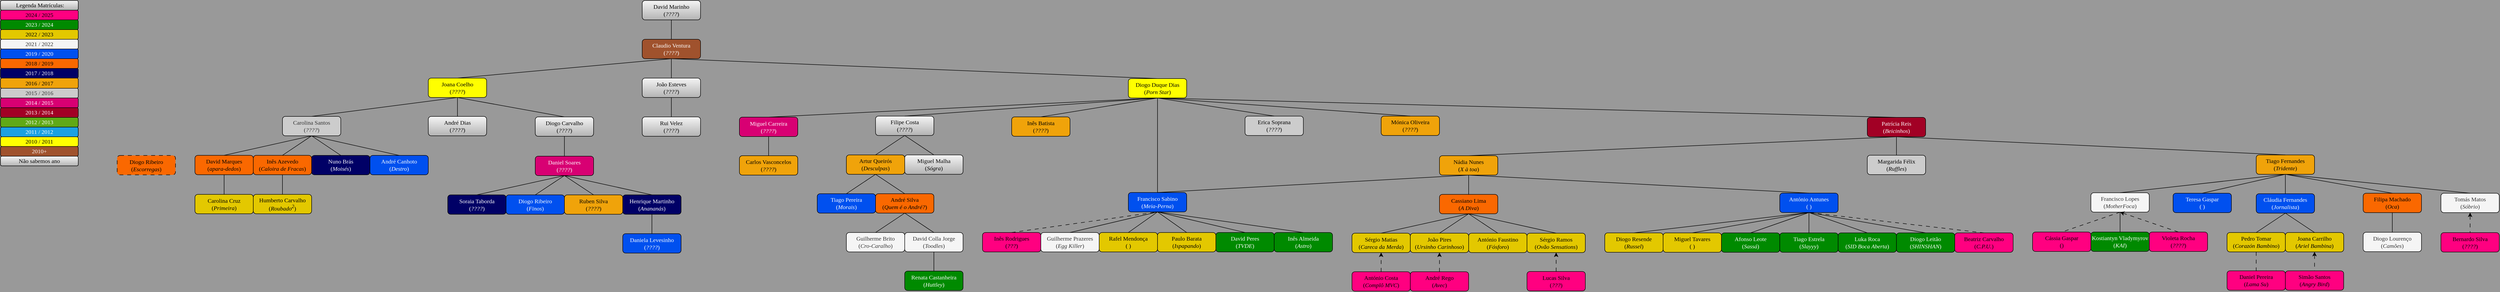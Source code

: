 <mxfile>
    <diagram name="Página-1" id="MyzGb4AWoMDugNOR0tzc">
        <mxGraphModel dx="4583" dy="2355" grid="1" gridSize="10" guides="1" tooltips="1" connect="1" arrows="1" fold="1" page="1" pageScale="1" pageWidth="1169" pageHeight="827" background="#999999" math="0" shadow="0" adaptiveColors="none">
            <root>
                <mxCell id="0"/>
                <mxCell id="1" parent="0"/>
                <mxCell id="mkdnd21y6ApAW0Ob3dTZ-3" value="Tiago Fernandes&lt;div&gt;(&lt;i&gt;&lt;font&gt;Tridente&lt;/font&gt;&lt;/i&gt;)&lt;/div&gt;" style="rounded=1;whiteSpace=wrap;html=1;fillColor=#f0a30a;fontColor=#000000;strokeColor=#000000;fontFamily=Times New Roman;" parent="1" vertex="1">
                    <mxGeometry x="1160" y="-1321.62" width="120" height="40" as="geometry"/>
                </mxCell>
                <mxCell id="mkdnd21y6ApAW0Ob3dTZ-5" value="&lt;div&gt;Tomás Matos&lt;/div&gt;&lt;div&gt;(&lt;i&gt;&lt;font&gt;Sóbrio&lt;/font&gt;&lt;/i&gt;)&lt;/div&gt;" style="rounded=1;whiteSpace=wrap;html=1;fillColor=#f5f5f5;fontColor=#333333;strokeColor=#000000;fontFamily=Times New Roman;" parent="1" vertex="1">
                    <mxGeometry x="1540" y="-1242.62" width="120" height="40" as="geometry"/>
                </mxCell>
                <mxCell id="mkdnd21y6ApAW0Ob3dTZ-7" value="&lt;div&gt;Francisco Lopes&lt;/div&gt;&lt;div&gt;(&lt;i&gt;&lt;font&gt;MotherFoca&lt;/font&gt;&lt;/i&gt;)&lt;/div&gt;" style="rounded=1;whiteSpace=wrap;html=1;fillColor=#f5f5f5;fontColor=#333333;strokeColor=#000000;fontFamily=Times New Roman;" parent="1" vertex="1">
                    <mxGeometry x="820" y="-1243.62" width="120" height="40" as="geometry"/>
                </mxCell>
                <mxCell id="mkdnd21y6ApAW0Ob3dTZ-8" value="&lt;div&gt;&lt;span style=&quot;background-color: initial;&quot;&gt;Cláudia Fernandes&lt;/span&gt;&lt;/div&gt;&lt;div&gt;&lt;span style=&quot;background-color: initial;&quot;&gt;(&lt;/span&gt;&lt;i style=&quot;background-color: initial;&quot;&gt;&lt;font&gt;Jornalista&lt;/font&gt;&lt;/i&gt;&lt;span style=&quot;background-color: initial;&quot;&gt;)&lt;/span&gt;&lt;br&gt;&lt;/div&gt;" style="rounded=1;whiteSpace=wrap;html=1;fillColor=#0050ef;fontColor=#ffffff;strokeColor=#000000;fontFamily=Times New Roman;" parent="1" vertex="1">
                    <mxGeometry x="1160" y="-1241.62" width="120" height="40" as="geometry"/>
                </mxCell>
                <mxCell id="mkdnd21y6ApAW0Ob3dTZ-9" value="&lt;div&gt;Filipa Machado&lt;/div&gt;&lt;div&gt;&lt;span style=&quot;background-color: initial;&quot;&gt;(&lt;font&gt;&lt;i&gt;Oca&lt;/i&gt;&lt;/font&gt;&lt;/span&gt;&lt;span style=&quot;background-color: initial;&quot;&gt;)&lt;/span&gt;&lt;br&gt;&lt;/div&gt;" style="rounded=1;whiteSpace=wrap;html=1;fillColor=#fa6800;fontColor=#000000;strokeColor=#000000;fontFamily=Times New Roman;" parent="1" vertex="1">
                    <mxGeometry x="1380" y="-1242.62" width="120" height="40" as="geometry"/>
                </mxCell>
                <mxCell id="mkdnd21y6ApAW0Ob3dTZ-10" value="&lt;div&gt;Teresa Gaspar&lt;/div&gt;&lt;div&gt;&lt;span style=&quot;background-color: initial;&quot;&gt;(&lt;font&gt;&lt;i&gt;&amp;nbsp;&lt;/i&gt;&lt;/font&gt;&lt;/span&gt;&lt;span style=&quot;background-color: initial;&quot;&gt;)&lt;/span&gt;&lt;br&gt;&lt;/div&gt;" style="rounded=1;whiteSpace=wrap;html=1;fillColor=#0050ef;fontColor=#ffffff;strokeColor=#000000;fontFamily=Times New Roman;" parent="1" vertex="1">
                    <mxGeometry x="989" y="-1242.62" width="120" height="40" as="geometry"/>
                </mxCell>
                <mxCell id="mkdnd21y6ApAW0Ob3dTZ-11" value="&lt;div&gt;&lt;span style=&quot;background-color: initial;&quot;&gt;Pedro Tomar&lt;/span&gt;&lt;/div&gt;&lt;div&gt;&lt;span style=&quot;background-color: initial;&quot;&gt;(&lt;/span&gt;&lt;i style=&quot;background-color: initial;&quot;&gt;&lt;font&gt;Corazón Bambino&lt;/font&gt;&lt;/i&gt;&lt;span style=&quot;background-color: initial;&quot;&gt;)&lt;/span&gt;&lt;br&gt;&lt;/div&gt;" style="rounded=1;whiteSpace=wrap;html=1;fillColor=#e3c800;fontColor=#000000;strokeColor=#000000;fontFamily=Times New Roman;" parent="1" vertex="1">
                    <mxGeometry x="1100" y="-1161.62" width="120" height="40" as="geometry"/>
                </mxCell>
                <mxCell id="mkdnd21y6ApAW0Ob3dTZ-12" value="&lt;div&gt;Joana Carrilho&lt;/div&gt;&lt;div&gt;&lt;span style=&quot;background-color: initial;&quot;&gt;(&lt;font&gt;&lt;i&gt;Ariel Bambina&lt;/i&gt;&lt;/font&gt;&lt;/span&gt;&lt;span style=&quot;background-color: initial;&quot;&gt;)&lt;/span&gt;&lt;br&gt;&lt;/div&gt;" style="rounded=1;whiteSpace=wrap;html=1;fillColor=#e3c800;fontColor=#000000;strokeColor=#000000;fontFamily=Times New Roman;" parent="1" vertex="1">
                    <mxGeometry x="1220" y="-1161.62" width="120" height="40" as="geometry"/>
                </mxCell>
                <mxCell id="mkdnd21y6ApAW0Ob3dTZ-13" value="&lt;div&gt;Diogo Lourenço&lt;/div&gt;&lt;div&gt;&lt;span style=&quot;background-color: initial;&quot;&gt;(&lt;font&gt;&lt;i&gt;Camões&lt;/i&gt;&lt;/font&gt;&lt;/span&gt;&lt;span style=&quot;background-color: initial;&quot;&gt;)&lt;/span&gt;&lt;br&gt;&lt;/div&gt;" style="rounded=1;whiteSpace=wrap;html=1;fillColor=#f5f5f5;fontColor=#333333;strokeColor=#000000;fontFamily=Times New Roman;" parent="1" vertex="1">
                    <mxGeometry x="1380" y="-1162.12" width="120" height="40" as="geometry"/>
                </mxCell>
                <mxCell id="mkdnd21y6ApAW0Ob3dTZ-14" value="&lt;div&gt;Kostiantyn Vladymyrov&lt;/div&gt;&lt;div&gt;&lt;span style=&quot;background-color: initial;&quot;&gt;(&lt;font&gt;&lt;i&gt;KAI&lt;/i&gt;&lt;/font&gt;&lt;/span&gt;&lt;span style=&quot;background-color: initial;&quot;&gt;)&lt;/span&gt;&lt;/div&gt;" style="rounded=1;whiteSpace=wrap;html=1;fillColor=#008a00;fontColor=#ffffff;strokeColor=#000000;fontFamily=Times New Roman;" parent="1" vertex="1">
                    <mxGeometry x="820" y="-1162.62" width="120" height="40" as="geometry"/>
                </mxCell>
                <mxCell id="mkdnd21y6ApAW0Ob3dTZ-16" value="" style="endArrow=none;html=1;rounded=1;exitX=0.5;exitY=1;exitDx=0;exitDy=0;entryX=0.5;entryY=0;entryDx=0;entryDy=0;fontFamily=Times New Roman;strokeColor=#000000;" parent="1" source="mkdnd21y6ApAW0Ob3dTZ-8" target="mkdnd21y6ApAW0Ob3dTZ-11" edge="1">
                    <mxGeometry width="50" height="50" relative="1" as="geometry">
                        <mxPoint x="1190" y="-1249.37" as="sourcePoint"/>
                        <mxPoint x="1240" y="-1299.37" as="targetPoint"/>
                    </mxGeometry>
                </mxCell>
                <mxCell id="mkdnd21y6ApAW0Ob3dTZ-17" value="" style="endArrow=none;html=1;rounded=1;exitX=0.5;exitY=1;exitDx=0;exitDy=0;entryX=0.5;entryY=0;entryDx=0;entryDy=0;fontFamily=Times New Roman;strokeColor=#000000;" parent="1" source="mkdnd21y6ApAW0Ob3dTZ-8" target="mkdnd21y6ApAW0Ob3dTZ-12" edge="1">
                    <mxGeometry width="50" height="50" relative="1" as="geometry">
                        <mxPoint x="1230" y="-1189.37" as="sourcePoint"/>
                        <mxPoint x="1170" y="-1149.37" as="targetPoint"/>
                    </mxGeometry>
                </mxCell>
                <mxCell id="mkdnd21y6ApAW0Ob3dTZ-18" value="" style="endArrow=none;html=1;rounded=1;exitX=0.5;exitY=1;exitDx=0;exitDy=0;entryX=0.5;entryY=0;entryDx=0;entryDy=0;fontFamily=Times New Roman;strokeColor=#000000;" parent="1" source="mkdnd21y6ApAW0Ob3dTZ-7" target="mkdnd21y6ApAW0Ob3dTZ-14" edge="1">
                    <mxGeometry width="50" height="50" relative="1" as="geometry">
                        <mxPoint x="1020" y="-1182.62" as="sourcePoint"/>
                        <mxPoint x="960" y="-1142.62" as="targetPoint"/>
                    </mxGeometry>
                </mxCell>
                <mxCell id="mkdnd21y6ApAW0Ob3dTZ-19" value="" style="endArrow=none;html=1;rounded=1;exitX=0.5;exitY=1;exitDx=0;exitDy=0;entryX=0.5;entryY=0;entryDx=0;entryDy=0;fontFamily=Times New Roman;strokeColor=#000000;" parent="1" source="mkdnd21y6ApAW0Ob3dTZ-9" target="mkdnd21y6ApAW0Ob3dTZ-13" edge="1">
                    <mxGeometry width="50" height="50" relative="1" as="geometry">
                        <mxPoint x="1440" y="-1202.62" as="sourcePoint"/>
                        <mxPoint x="1440" y="-1162.62" as="targetPoint"/>
                    </mxGeometry>
                </mxCell>
                <mxCell id="mkdnd21y6ApAW0Ob3dTZ-20" value="" style="endArrow=none;html=1;rounded=1;exitX=0.5;exitY=1;exitDx=0;exitDy=0;entryX=0.5;entryY=0;entryDx=0;entryDy=0;fontFamily=Times New Roman;strokeColor=#000000;" parent="1" source="mkdnd21y6ApAW0Ob3dTZ-3" target="mkdnd21y6ApAW0Ob3dTZ-7" edge="1">
                    <mxGeometry width="50" height="50" relative="1" as="geometry">
                        <mxPoint x="780" y="-1182.62" as="sourcePoint"/>
                        <mxPoint x="780" y="-1142.62" as="targetPoint"/>
                    </mxGeometry>
                </mxCell>
                <mxCell id="mkdnd21y6ApAW0Ob3dTZ-21" value="" style="endArrow=none;html=1;rounded=1;exitX=0.5;exitY=1;exitDx=0;exitDy=0;entryX=0.5;entryY=0;entryDx=0;entryDy=0;fontFamily=Times New Roman;strokeColor=#000000;" parent="1" source="mkdnd21y6ApAW0Ob3dTZ-3" target="mkdnd21y6ApAW0Ob3dTZ-5" edge="1">
                    <mxGeometry width="50" height="50" relative="1" as="geometry">
                        <mxPoint x="790" y="-1172.62" as="sourcePoint"/>
                        <mxPoint x="790" y="-1132.62" as="targetPoint"/>
                    </mxGeometry>
                </mxCell>
                <mxCell id="mkdnd21y6ApAW0Ob3dTZ-22" value="" style="endArrow=none;html=1;rounded=1;exitX=0.5;exitY=1;exitDx=0;exitDy=0;entryX=0.5;entryY=0;entryDx=0;entryDy=0;fontFamily=Times New Roman;strokeColor=#000000;" parent="1" source="mkdnd21y6ApAW0Ob3dTZ-3" target="mkdnd21y6ApAW0Ob3dTZ-8" edge="1">
                    <mxGeometry width="50" height="50" relative="1" as="geometry">
                        <mxPoint x="1010" y="-1272.62" as="sourcePoint"/>
                        <mxPoint x="890" y="-1232.62" as="targetPoint"/>
                    </mxGeometry>
                </mxCell>
                <mxCell id="mkdnd21y6ApAW0Ob3dTZ-23" value="" style="endArrow=none;html=1;rounded=1;exitX=0.5;exitY=1;exitDx=0;exitDy=0;entryX=0.5;entryY=0;entryDx=0;entryDy=0;fontFamily=Times New Roman;strokeColor=#000000;" parent="1" source="mkdnd21y6ApAW0Ob3dTZ-3" target="mkdnd21y6ApAW0Ob3dTZ-10" edge="1">
                    <mxGeometry width="50" height="50" relative="1" as="geometry">
                        <mxPoint x="1010" y="-1272.62" as="sourcePoint"/>
                        <mxPoint x="1010" y="-1232.62" as="targetPoint"/>
                    </mxGeometry>
                </mxCell>
                <mxCell id="mkdnd21y6ApAW0Ob3dTZ-24" value="" style="endArrow=none;html=1;rounded=1;entryX=0.5;entryY=0;entryDx=0;entryDy=0;exitX=0.5;exitY=1;exitDx=0;exitDy=0;fontFamily=Times New Roman;strokeColor=#000000;" parent="1" source="mkdnd21y6ApAW0Ob3dTZ-3" target="mkdnd21y6ApAW0Ob3dTZ-9" edge="1">
                    <mxGeometry width="50" height="50" relative="1" as="geometry">
                        <mxPoint x="1010" y="-1272.62" as="sourcePoint"/>
                        <mxPoint x="1360" y="-1244.62" as="targetPoint"/>
                        <Array as="points"/>
                    </mxGeometry>
                </mxCell>
                <mxCell id="mkdnd21y6ApAW0Ob3dTZ-26" value="Patrícia Reis&lt;div&gt;&lt;div&gt;(&lt;font&gt;&lt;i&gt;Beicinhos&lt;/i&gt;&lt;/font&gt;)&lt;/div&gt;&lt;/div&gt;" style="rounded=1;whiteSpace=wrap;html=1;fillColor=#a20025;fontColor=#ffffff;strokeColor=#000000;fontFamily=Times New Roman;" parent="1" vertex="1">
                    <mxGeometry x="360" y="-1399" width="120" height="40" as="geometry"/>
                </mxCell>
                <mxCell id="mkdnd21y6ApAW0Ob3dTZ-28" value="" style="endArrow=none;html=1;rounded=1;entryX=0.5;entryY=1;entryDx=0;entryDy=0;exitX=0.5;exitY=0;exitDx=0;exitDy=0;fontFamily=Times New Roman;strokeColor=#000000;" parent="1" source="mkdnd21y6ApAW0Ob3dTZ-3" target="mkdnd21y6ApAW0Ob3dTZ-26" edge="1">
                    <mxGeometry width="50" height="50" relative="1" as="geometry">
                        <mxPoint x="-240" y="-1150.62" as="sourcePoint"/>
                        <mxPoint y="-1110.62" as="targetPoint"/>
                        <Array as="points"/>
                    </mxGeometry>
                </mxCell>
                <mxCell id="mkdnd21y6ApAW0Ob3dTZ-29" value="&lt;div&gt;Margarida Félix&lt;/div&gt;&lt;div&gt;(&lt;i&gt;Ruffles&lt;/i&gt;)&lt;/div&gt;" style="rounded=1;whiteSpace=wrap;html=1;fillColor=#CCCCCC;fontColor=#000000;strokeColor=#000000;fontFamily=Times New Roman;" parent="1" vertex="1">
                    <mxGeometry x="360" y="-1321" width="120" height="40" as="geometry"/>
                </mxCell>
                <mxCell id="mkdnd21y6ApAW0Ob3dTZ-31" value="" style="endArrow=none;html=1;rounded=1;entryX=0.5;entryY=1;entryDx=0;entryDy=0;exitX=0.5;exitY=0;exitDx=0;exitDy=0;fontFamily=Times New Roman;strokeColor=#000000;" parent="1" source="mkdnd21y6ApAW0Ob3dTZ-29" target="mkdnd21y6ApAW0Ob3dTZ-26" edge="1">
                    <mxGeometry width="50" height="50" relative="1" as="geometry">
                        <mxPoint x="70" y="-1129" as="sourcePoint"/>
                        <mxPoint x="120" y="-1179" as="targetPoint"/>
                    </mxGeometry>
                </mxCell>
                <mxCell id="mkdnd21y6ApAW0Ob3dTZ-32" value="&lt;div&gt;Nádia Nunes&lt;/div&gt;&lt;div&gt;(&lt;font&gt;&lt;i&gt;X à toa&lt;/i&gt;&lt;/font&gt;)&lt;/div&gt;" style="rounded=1;whiteSpace=wrap;html=1;fillColor=#f0a30a;fontColor=#000000;strokeColor=#000000;fontFamily=Times New Roman;" parent="1" vertex="1">
                    <mxGeometry x="-520" y="-1320" width="120" height="40" as="geometry"/>
                </mxCell>
                <mxCell id="mkdnd21y6ApAW0Ob3dTZ-33" value="" style="endArrow=none;html=1;rounded=1;entryX=0.5;entryY=1;entryDx=0;entryDy=0;exitX=0.5;exitY=0;exitDx=0;exitDy=0;fontFamily=Times New Roman;strokeColor=#000000;" parent="1" source="mkdnd21y6ApAW0Ob3dTZ-32" target="mkdnd21y6ApAW0Ob3dTZ-26" edge="1">
                    <mxGeometry width="50" height="50" relative="1" as="geometry">
                        <mxPoint x="120" y="-1130.62" as="sourcePoint"/>
                        <mxPoint x="470" y="-1360.62" as="targetPoint"/>
                    </mxGeometry>
                </mxCell>
                <mxCell id="mkdnd21y6ApAW0Ob3dTZ-36" value="&lt;div&gt;Cassiano Lima&lt;/div&gt;&lt;div&gt;(&lt;font&gt;&lt;i&gt;A Diva&lt;/i&gt;&lt;/font&gt;)&lt;/div&gt;" style="rounded=1;whiteSpace=wrap;html=1;fillColor=#fa6800;fontColor=#000000;strokeColor=#000000;fontFamily=Times New Roman;" parent="1" vertex="1">
                    <mxGeometry x="-520" y="-1240.25" width="120" height="40" as="geometry"/>
                </mxCell>
                <mxCell id="mkdnd21y6ApAW0Ob3dTZ-37" value="" style="endArrow=none;html=1;rounded=1;entryX=0.5;entryY=1;entryDx=0;entryDy=0;exitX=0.5;exitY=0;exitDx=0;exitDy=0;fontFamily=Times New Roman;strokeColor=#000000;" parent="1" source="mkdnd21y6ApAW0Ob3dTZ-36" target="mkdnd21y6ApAW0Ob3dTZ-32" edge="1">
                    <mxGeometry width="50" height="50" relative="1" as="geometry">
                        <mxPoint x="-539" y="-970.5" as="sourcePoint"/>
                        <mxPoint x="-189" y="-1260.5" as="targetPoint"/>
                    </mxGeometry>
                </mxCell>
                <mxCell id="mkdnd21y6ApAW0Ob3dTZ-38" value="&lt;div&gt;António Antunes&lt;/div&gt;&lt;div&gt;( )&lt;/div&gt;" style="rounded=1;whiteSpace=wrap;html=1;fillColor=#0050ef;fontColor=#ffffff;strokeColor=#000000;fontFamily=Times New Roman;" parent="1" vertex="1">
                    <mxGeometry x="180" y="-1242.87" width="120" height="40" as="geometry"/>
                </mxCell>
                <mxCell id="mkdnd21y6ApAW0Ob3dTZ-39" value="" style="endArrow=none;html=1;rounded=1;entryX=0.5;entryY=1;entryDx=0;entryDy=0;exitX=0.5;exitY=0;exitDx=0;exitDy=0;fontFamily=Times New Roman;strokeColor=#000000;" parent="1" source="mkdnd21y6ApAW0Ob3dTZ-38" target="mkdnd21y6ApAW0Ob3dTZ-32" edge="1">
                    <mxGeometry width="50" height="50" relative="1" as="geometry">
                        <mxPoint x="-1119" y="-840.62" as="sourcePoint"/>
                        <mxPoint x="-769" y="-1070.62" as="targetPoint"/>
                    </mxGeometry>
                </mxCell>
                <mxCell id="mkdnd21y6ApAW0Ob3dTZ-40" value="&lt;div&gt;Francisco Sabino&lt;/div&gt;&lt;div&gt;(&lt;font&gt;&lt;i&gt;Meia-Perna&lt;/i&gt;&lt;/font&gt;)&lt;/div&gt;" style="rounded=1;whiteSpace=wrap;html=1;fillColor=#0050ef;fontColor=#ffffff;strokeColor=#000000;fontFamily=Times New Roman;" parent="1" vertex="1">
                    <mxGeometry x="-1160" y="-1244.12" width="120" height="40" as="geometry"/>
                </mxCell>
                <mxCell id="mkdnd21y6ApAW0Ob3dTZ-42" value="&lt;div&gt;Diogo Resende&lt;/div&gt;&lt;div&gt;(&lt;font&gt;&lt;i&gt;Russel&lt;/i&gt;&lt;/font&gt;&lt;span style=&quot;background-color: initial;&quot;&gt;)&lt;/span&gt;&lt;/div&gt;" style="rounded=1;whiteSpace=wrap;html=1;fillColor=#e3c800;fontColor=#000000;strokeColor=#000000;fontFamily=Times New Roman;" parent="1" vertex="1">
                    <mxGeometry x="-180" y="-1160.87" width="120" height="40" as="geometry"/>
                </mxCell>
                <mxCell id="mkdnd21y6ApAW0Ob3dTZ-43" value="" style="endArrow=none;html=1;rounded=1;entryX=0.5;entryY=1;entryDx=0;entryDy=0;exitX=0.5;exitY=0;exitDx=0;exitDy=0;fontFamily=Times New Roman;strokeColor=#000000;" parent="1" source="mkdnd21y6ApAW0Ob3dTZ-42" target="mkdnd21y6ApAW0Ob3dTZ-38" edge="1">
                    <mxGeometry width="50" height="50" relative="1" as="geometry">
                        <mxPoint x="-190" y="-1010.87" as="sourcePoint"/>
                        <mxPoint x="160" y="-1240.87" as="targetPoint"/>
                    </mxGeometry>
                </mxCell>
                <mxCell id="mkdnd21y6ApAW0Ob3dTZ-46" value="&lt;div&gt;Miguel Tavares&lt;/div&gt;&lt;div&gt;(&lt;font&gt;&lt;i&gt; &lt;/i&gt;&lt;/font&gt;)&lt;/div&gt;" style="rounded=1;whiteSpace=wrap;html=1;fillColor=#e3c800;fontColor=#000000;strokeColor=#000000;fontFamily=Times New Roman;" parent="1" vertex="1">
                    <mxGeometry x="-60" y="-1160.87" width="120" height="40" as="geometry"/>
                </mxCell>
                <mxCell id="mkdnd21y6ApAW0Ob3dTZ-47" value="" style="endArrow=none;html=1;rounded=1;exitX=0.5;exitY=0;exitDx=0;exitDy=0;entryX=0.5;entryY=1;entryDx=0;entryDy=0;fontFamily=Times New Roman;strokeColor=#000000;" parent="1" source="mkdnd21y6ApAW0Ob3dTZ-46" target="mkdnd21y6ApAW0Ob3dTZ-38" edge="1">
                    <mxGeometry width="50" height="50" relative="1" as="geometry">
                        <mxPoint x="-70" y="-1010.87" as="sourcePoint"/>
                        <mxPoint x="160" y="-1150.87" as="targetPoint"/>
                    </mxGeometry>
                </mxCell>
                <mxCell id="mkdnd21y6ApAW0Ob3dTZ-48" value="&lt;div&gt;Afonso Leote&lt;/div&gt;&lt;div&gt;(&lt;font&gt;&lt;i&gt;Sassá&lt;/i&gt;&lt;/font&gt;)&lt;/div&gt;" style="rounded=1;whiteSpace=wrap;html=1;fillColor=#008a00;fontColor=#ffffff;strokeColor=#000000;fontFamily=Times New Roman;" parent="1" vertex="1">
                    <mxGeometry x="60" y="-1160.87" width="120" height="40" as="geometry"/>
                </mxCell>
                <mxCell id="mkdnd21y6ApAW0Ob3dTZ-49" value="" style="endArrow=none;html=1;rounded=1;entryX=0.5;entryY=1;entryDx=0;entryDy=0;exitX=0.5;exitY=0;exitDx=0;exitDy=0;fontFamily=Times New Roman;strokeColor=#000000;" parent="1" source="mkdnd21y6ApAW0Ob3dTZ-48" target="mkdnd21y6ApAW0Ob3dTZ-38" edge="1">
                    <mxGeometry width="50" height="50" relative="1" as="geometry">
                        <mxPoint x="-90" y="-905.87" as="sourcePoint"/>
                        <mxPoint x="260" y="-1135.87" as="targetPoint"/>
                    </mxGeometry>
                </mxCell>
                <mxCell id="mkdnd21y6ApAW0Ob3dTZ-50" value="&lt;div&gt;Tiago Estrela&lt;/div&gt;&lt;div&gt;(&lt;font&gt;&lt;i&gt;Slayyy&lt;/i&gt;&lt;/font&gt;&lt;span style=&quot;background-color: initial;&quot;&gt;)&lt;/span&gt;&lt;/div&gt;" style="rounded=1;whiteSpace=wrap;html=1;fillColor=#008a00;fontColor=#ffffff;strokeColor=#000000;fontFamily=Times New Roman;" parent="1" vertex="1">
                    <mxGeometry x="180" y="-1160.87" width="120" height="40" as="geometry"/>
                </mxCell>
                <mxCell id="mkdnd21y6ApAW0Ob3dTZ-51" value="" style="endArrow=none;html=1;rounded=1;entryX=0.5;entryY=1;entryDx=0;entryDy=0;exitX=0.5;exitY=0;exitDx=0;exitDy=0;fontFamily=Times New Roman;strokeColor=#000000;" parent="1" source="mkdnd21y6ApAW0Ob3dTZ-50" target="mkdnd21y6ApAW0Ob3dTZ-38" edge="1">
                    <mxGeometry width="50" height="50" relative="1" as="geometry">
                        <mxPoint x="-110" y="-1010.87" as="sourcePoint"/>
                        <mxPoint x="240" y="-1240.87" as="targetPoint"/>
                    </mxGeometry>
                </mxCell>
                <mxCell id="mkdnd21y6ApAW0Ob3dTZ-52" value="&lt;div&gt;Luka Roca&lt;/div&gt;&lt;div&gt;(&lt;font&gt;&lt;i&gt;SID Boca Aberta&lt;/i&gt;&lt;/font&gt;)&lt;/div&gt;" style="rounded=1;whiteSpace=wrap;html=1;fillColor=#008a00;fontColor=#ffffff;strokeColor=#000000;fontFamily=Times New Roman;" parent="1" vertex="1">
                    <mxGeometry x="300" y="-1160.87" width="120" height="40" as="geometry"/>
                </mxCell>
                <mxCell id="mkdnd21y6ApAW0Ob3dTZ-53" value="" style="endArrow=none;html=1;rounded=1;entryX=0.5;entryY=1;entryDx=0;entryDy=0;exitX=0.5;exitY=0;exitDx=0;exitDy=0;fontFamily=Times New Roman;strokeColor=#000000;" parent="1" source="mkdnd21y6ApAW0Ob3dTZ-52" target="mkdnd21y6ApAW0Ob3dTZ-38" edge="1">
                    <mxGeometry width="50" height="50" relative="1" as="geometry">
                        <mxPoint x="10" y="-1010.87" as="sourcePoint"/>
                        <mxPoint x="360" y="-1240.87" as="targetPoint"/>
                    </mxGeometry>
                </mxCell>
                <mxCell id="mkdnd21y6ApAW0Ob3dTZ-54" value="&lt;div&gt;Diogo Leitão&lt;/div&gt;&lt;div&gt;(&lt;font&gt;&lt;i&gt;SHINSHAN&lt;/i&gt;&lt;/font&gt;)&lt;/div&gt;" style="rounded=1;whiteSpace=wrap;html=1;fillColor=#008a00;fontColor=#ffffff;strokeColor=#000000;fontFamily=Times New Roman;" parent="1" vertex="1">
                    <mxGeometry x="420" y="-1160.87" width="120" height="40" as="geometry"/>
                </mxCell>
                <mxCell id="mkdnd21y6ApAW0Ob3dTZ-55" value="" style="endArrow=none;html=1;rounded=1;entryX=0.5;entryY=1;entryDx=0;entryDy=0;exitX=0.5;exitY=0;exitDx=0;exitDy=0;fontFamily=Times New Roman;strokeColor=#000000;" parent="1" source="mkdnd21y6ApAW0Ob3dTZ-54" target="mkdnd21y6ApAW0Ob3dTZ-38" edge="1">
                    <mxGeometry width="50" height="50" relative="1" as="geometry">
                        <mxPoint x="130" y="-1010.87" as="sourcePoint"/>
                        <mxPoint x="480" y="-1240.87" as="targetPoint"/>
                    </mxGeometry>
                </mxCell>
                <mxCell id="mkdnd21y6ApAW0Ob3dTZ-56" value="&lt;div&gt;António Faustino&lt;/div&gt;&lt;div&gt;(&lt;font&gt;&lt;i&gt;Fósforo&lt;/i&gt;&lt;/font&gt;)&lt;/div&gt;" style="rounded=1;whiteSpace=wrap;html=1;fillColor=#e3c800;fontColor=#000000;strokeColor=#000000;fontFamily=Times New Roman;" parent="1" vertex="1">
                    <mxGeometry x="-460" y="-1160.25" width="120" height="40" as="geometry"/>
                </mxCell>
                <mxCell id="mkdnd21y6ApAW0Ob3dTZ-57" value="" style="endArrow=none;html=1;rounded=1;entryX=0.5;entryY=1;entryDx=0;entryDy=0;exitX=0.5;exitY=0;exitDx=0;exitDy=0;fontFamily=Times New Roman;strokeColor=#000000;" parent="1" source="mkdnd21y6ApAW0Ob3dTZ-56" target="mkdnd21y6ApAW0Ob3dTZ-36" edge="1">
                    <mxGeometry width="50" height="50" relative="1" as="geometry">
                        <mxPoint x="-810" y="-970.25" as="sourcePoint"/>
                        <mxPoint x="-460" y="-1200.25" as="targetPoint"/>
                    </mxGeometry>
                </mxCell>
                <mxCell id="mkdnd21y6ApAW0Ob3dTZ-58" value="&lt;div&gt;João Pires&lt;/div&gt;&lt;div&gt;(&lt;font&gt;&lt;i&gt;Ursinho Carinhoso&lt;/i&gt;&lt;/font&gt;)&lt;/div&gt;" style="rounded=1;whiteSpace=wrap;html=1;fillColor=#e3c800;fontColor=#000000;strokeColor=#000000;fontFamily=Times New Roman;" parent="1" vertex="1">
                    <mxGeometry x="-580" y="-1160.25" width="120" height="40" as="geometry"/>
                </mxCell>
                <mxCell id="mkdnd21y6ApAW0Ob3dTZ-59" value="&lt;div&gt;Sérgio Ramos&lt;/div&gt;&lt;div&gt;(&lt;font&gt;&lt;i&gt;Ovão Sensations&lt;/i&gt;&lt;/font&gt;)&lt;/div&gt;" style="rounded=1;whiteSpace=wrap;html=1;fillColor=#e3c800;fontColor=#000000;strokeColor=#000000;fontFamily=Times New Roman;" parent="1" vertex="1">
                    <mxGeometry x="-340" y="-1160.25" width="120" height="40" as="geometry"/>
                </mxCell>
                <mxCell id="mkdnd21y6ApAW0Ob3dTZ-60" value="&lt;div&gt;Sérgio Matias&lt;/div&gt;&lt;div&gt;(&lt;font&gt;&lt;i&gt;Careca da Merda&lt;/i&gt;&lt;/font&gt;)&lt;/div&gt;" style="rounded=1;whiteSpace=wrap;html=1;fillColor=#e3c800;fontColor=#000000;strokeColor=#000000;fontFamily=Times New Roman;" parent="1" vertex="1">
                    <mxGeometry x="-700" y="-1160.25" width="120" height="40" as="geometry"/>
                </mxCell>
                <mxCell id="mkdnd21y6ApAW0Ob3dTZ-62" value="" style="endArrow=none;html=1;rounded=1;entryX=0.5;entryY=1;entryDx=0;entryDy=0;exitX=0.5;exitY=0;exitDx=0;exitDy=0;fontFamily=Times New Roman;strokeColor=#000000;" parent="1" source="mkdnd21y6ApAW0Ob3dTZ-58" target="mkdnd21y6ApAW0Ob3dTZ-36" edge="1">
                    <mxGeometry width="50" height="50" relative="1" as="geometry">
                        <mxPoint x="-390" y="-1150.25" as="sourcePoint"/>
                        <mxPoint x="-450" y="-1190.25" as="targetPoint"/>
                    </mxGeometry>
                </mxCell>
                <mxCell id="mkdnd21y6ApAW0Ob3dTZ-63" value="" style="endArrow=none;html=1;rounded=1;entryX=0.5;entryY=1;entryDx=0;entryDy=0;exitX=0.5;exitY=0;exitDx=0;exitDy=0;fontFamily=Times New Roman;strokeColor=#000000;" parent="1" source="mkdnd21y6ApAW0Ob3dTZ-60" target="mkdnd21y6ApAW0Ob3dTZ-36" edge="1">
                    <mxGeometry width="50" height="50" relative="1" as="geometry">
                        <mxPoint x="-510" y="-1150.25" as="sourcePoint"/>
                        <mxPoint x="-450" y="-1190.25" as="targetPoint"/>
                    </mxGeometry>
                </mxCell>
                <mxCell id="mkdnd21y6ApAW0Ob3dTZ-64" value="" style="endArrow=none;html=1;rounded=1;entryX=0.5;entryY=1;entryDx=0;entryDy=0;exitX=0.5;exitY=0;exitDx=0;exitDy=0;fontFamily=Times New Roman;strokeColor=#000000;" parent="1" source="mkdnd21y6ApAW0Ob3dTZ-59" target="mkdnd21y6ApAW0Ob3dTZ-36" edge="1">
                    <mxGeometry width="50" height="50" relative="1" as="geometry">
                        <mxPoint x="-630" y="-1150.25" as="sourcePoint"/>
                        <mxPoint x="-450" y="-1190.25" as="targetPoint"/>
                    </mxGeometry>
                </mxCell>
                <mxCell id="mkdnd21y6ApAW0Ob3dTZ-66" value="" style="endArrow=none;html=1;rounded=1;entryX=0.5;entryY=1;entryDx=0;entryDy=0;exitX=0.5;exitY=0;exitDx=0;exitDy=0;fontFamily=Times New Roman;strokeColor=#000000;" parent="1" source="mkdnd21y6ApAW0Ob3dTZ-40" target="mkdnd21y6ApAW0Ob3dTZ-32" edge="1">
                    <mxGeometry width="50" height="50" relative="1" as="geometry">
                        <mxPoint x="371" y="-1140.5" as="sourcePoint"/>
                        <mxPoint x="371" y="-1180.5" as="targetPoint"/>
                    </mxGeometry>
                </mxCell>
                <mxCell id="mkdnd21y6ApAW0Ob3dTZ-67" value="&lt;div&gt;Guilherme Prazeres&lt;/div&gt;&lt;div&gt;(&lt;font&gt;&lt;i&gt;Egg Killer&lt;/i&gt;&lt;/font&gt;)&lt;/div&gt;" style="rounded=1;whiteSpace=wrap;html=1;fillColor=#f5f5f5;fontColor=#333333;strokeColor=#000000;fontFamily=Times New Roman;" parent="1" vertex="1">
                    <mxGeometry x="-1340" y="-1161.62" width="120" height="40" as="geometry"/>
                </mxCell>
                <mxCell id="mkdnd21y6ApAW0Ob3dTZ-68" value="&lt;div&gt;Paulo Barata&lt;/div&gt;&lt;div&gt;(&lt;font&gt;&lt;i&gt;Ispapando&lt;/i&gt;&lt;/font&gt;)&lt;/div&gt;" style="rounded=1;whiteSpace=wrap;html=1;fillColor=#e3c800;fontColor=#000000;strokeColor=#000000;fontFamily=Times New Roman;" parent="1" vertex="1">
                    <mxGeometry x="-1100" y="-1161.62" width="120" height="40" as="geometry"/>
                </mxCell>
                <mxCell id="mkdnd21y6ApAW0Ob3dTZ-69" value="&lt;div&gt;Rafel Mendonça&lt;/div&gt;&lt;div&gt;(&lt;font&gt;&lt;i&gt; &lt;/i&gt;&lt;/font&gt;)&lt;/div&gt;" style="rounded=1;whiteSpace=wrap;html=1;fillColor=#e3c800;fontColor=#000000;strokeColor=#000000;fontFamily=Times New Roman;" parent="1" vertex="1">
                    <mxGeometry x="-1220" y="-1161.62" width="120" height="40" as="geometry"/>
                </mxCell>
                <mxCell id="mkdnd21y6ApAW0Ob3dTZ-70" value="&lt;div&gt;David Peres&lt;/div&gt;&lt;div&gt;(&lt;font&gt;&lt;i&gt;TVDE&lt;/i&gt;&lt;/font&gt;)&lt;/div&gt;" style="rounded=1;whiteSpace=wrap;html=1;fillColor=#008a00;fontColor=#ffffff;strokeColor=#000000;fontFamily=Times New Roman;" parent="1" vertex="1">
                    <mxGeometry x="-980" y="-1161.62" width="120" height="40" as="geometry"/>
                </mxCell>
                <mxCell id="mkdnd21y6ApAW0Ob3dTZ-72" value="" style="endArrow=none;html=1;rounded=1;entryX=0.5;entryY=1;entryDx=0;entryDy=0;exitX=0.5;exitY=0;exitDx=0;exitDy=0;fontFamily=Times New Roman;strokeColor=#000000;" parent="1" source="mkdnd21y6ApAW0Ob3dTZ-67" target="mkdnd21y6ApAW0Ob3dTZ-40" edge="1">
                    <mxGeometry width="50" height="50" relative="1" as="geometry">
                        <mxPoint x="-1210" y="-1151.62" as="sourcePoint"/>
                        <mxPoint x="-1390" y="-1191.62" as="targetPoint"/>
                    </mxGeometry>
                </mxCell>
                <mxCell id="mkdnd21y6ApAW0Ob3dTZ-73" value="" style="endArrow=none;html=1;rounded=1;entryX=0.5;entryY=1;entryDx=0;entryDy=0;exitX=0.5;exitY=0;exitDx=0;exitDy=0;fontFamily=Times New Roman;strokeColor=#000000;" parent="1" source="mkdnd21y6ApAW0Ob3dTZ-68" target="mkdnd21y6ApAW0Ob3dTZ-40" edge="1">
                    <mxGeometry width="50" height="50" relative="1" as="geometry">
                        <mxPoint x="-1050" y="-1151.62" as="sourcePoint"/>
                        <mxPoint x="-870" y="-1191.62" as="targetPoint"/>
                    </mxGeometry>
                </mxCell>
                <mxCell id="mkdnd21y6ApAW0Ob3dTZ-74" value="" style="endArrow=none;html=1;rounded=1;entryX=0.5;entryY=1;entryDx=0;entryDy=0;exitX=0.5;exitY=0;exitDx=0;exitDy=0;fontFamily=Times New Roman;strokeColor=#000000;" parent="1" source="mkdnd21y6ApAW0Ob3dTZ-69" target="mkdnd21y6ApAW0Ob3dTZ-40" edge="1">
                    <mxGeometry width="50" height="50" relative="1" as="geometry">
                        <mxPoint x="-930" y="-1151.62" as="sourcePoint"/>
                        <mxPoint x="-870" y="-1191.62" as="targetPoint"/>
                    </mxGeometry>
                </mxCell>
                <mxCell id="mkdnd21y6ApAW0Ob3dTZ-75" value="" style="endArrow=none;html=1;rounded=1;entryX=0.5;entryY=1;entryDx=0;entryDy=0;exitX=0.5;exitY=0;exitDx=0;exitDy=0;fontFamily=Times New Roman;strokeColor=#000000;" parent="1" source="mkdnd21y6ApAW0Ob3dTZ-70" target="mkdnd21y6ApAW0Ob3dTZ-40" edge="1">
                    <mxGeometry width="50" height="50" relative="1" as="geometry">
                        <mxPoint x="-920" y="-1141.62" as="sourcePoint"/>
                        <mxPoint x="-860" y="-1181.62" as="targetPoint"/>
                    </mxGeometry>
                </mxCell>
                <mxCell id="mkdnd21y6ApAW0Ob3dTZ-76" value="&lt;div&gt;Inês Almeida&lt;/div&gt;&lt;div&gt;(&lt;font&gt;&lt;i&gt;Astro&lt;/i&gt;&lt;/font&gt;)&lt;/div&gt;" style="rounded=1;whiteSpace=wrap;html=1;fillColor=#008a00;fontColor=#ffffff;strokeColor=#000000;fontFamily=Times New Roman;" parent="1" vertex="1">
                    <mxGeometry x="-860" y="-1161.62" width="120" height="40" as="geometry"/>
                </mxCell>
                <mxCell id="mkdnd21y6ApAW0Ob3dTZ-77" value="" style="endArrow=none;html=1;rounded=1;entryX=0.5;entryY=1;entryDx=0;entryDy=0;exitX=0.5;exitY=0;exitDx=0;exitDy=0;fontFamily=Times New Roman;strokeColor=#000000;" parent="1" source="mkdnd21y6ApAW0Ob3dTZ-76" target="mkdnd21y6ApAW0Ob3dTZ-40" edge="1">
                    <mxGeometry width="50" height="50" relative="1" as="geometry">
                        <mxPoint x="-690" y="-1151.62" as="sourcePoint"/>
                        <mxPoint x="-870" y="-1191.62" as="targetPoint"/>
                    </mxGeometry>
                </mxCell>
                <mxCell id="mkdnd21y6ApAW0Ob3dTZ-114" value="&lt;div&gt;&lt;div&gt;Diogo Duque Dias&lt;/div&gt;&lt;div&gt;(&lt;font&gt;&lt;i&gt;Porn Star&lt;/i&gt;&lt;/font&gt;)&lt;/div&gt;&lt;/div&gt;" style="rounded=1;whiteSpace=wrap;html=1;fillColor=#FFFF00;fontColor=#000000;fontFamily=Times New Roman;strokeColor=#000000;" parent="1" vertex="1">
                    <mxGeometry x="-1160" y="-1479" width="120" height="40" as="geometry"/>
                </mxCell>
                <mxCell id="mkdnd21y6ApAW0Ob3dTZ-115" value="" style="endArrow=none;html=1;rounded=1;entryX=0.5;entryY=1;entryDx=0;entryDy=0;exitX=0.5;exitY=0;exitDx=0;exitDy=0;fontFamily=Times New Roman;strokeColor=#000000;" parent="1" source="mkdnd21y6ApAW0Ob3dTZ-40" target="mkdnd21y6ApAW0Ob3dTZ-114" edge="1">
                    <mxGeometry width="50" height="50" relative="1" as="geometry">
                        <mxPoint x="1830" y="-1190.5" as="sourcePoint"/>
                        <mxPoint x="1230" y="-1230.5" as="targetPoint"/>
                    </mxGeometry>
                </mxCell>
                <mxCell id="mkdnd21y6ApAW0Ob3dTZ-116" value="" style="endArrow=none;html=1;rounded=1;exitX=0.5;exitY=0;exitDx=0;exitDy=0;entryX=0.5;entryY=1;entryDx=0;entryDy=0;fontFamily=Times New Roman;strokeColor=#000000;" parent="1" source="mkdnd21y6ApAW0Ob3dTZ-26" target="mkdnd21y6ApAW0Ob3dTZ-114" edge="1">
                    <mxGeometry width="50" height="50" relative="1" as="geometry">
                        <mxPoint x="190" y="-1270.5" as="sourcePoint"/>
                        <mxPoint x="220" y="-1450.5" as="targetPoint"/>
                    </mxGeometry>
                </mxCell>
                <mxCell id="mkdnd21y6ApAW0Ob3dTZ-117" value="&lt;div&gt;&lt;div&gt;Inês Batista&lt;/div&gt;&lt;div&gt;(&lt;i&gt;&lt;font&gt;????&lt;/font&gt;&lt;/i&gt;)&lt;/div&gt;&lt;/div&gt;" style="rounded=1;whiteSpace=wrap;html=1;fillColor=#f0a30a;fontColor=#000000;strokeColor=#000000;fontFamily=Times New Roman;" parent="1" vertex="1">
                    <mxGeometry x="-1400" y="-1400" width="120" height="40" as="geometry"/>
                </mxCell>
                <mxCell id="mkdnd21y6ApAW0Ob3dTZ-118" value="" style="endArrow=none;html=1;rounded=1;entryX=0.5;entryY=1;entryDx=0;entryDy=0;exitX=0.5;exitY=0;exitDx=0;exitDy=0;fontFamily=Times New Roman;strokeColor=#000000;" parent="1" source="mkdnd21y6ApAW0Ob3dTZ-117" target="mkdnd21y6ApAW0Ob3dTZ-114" edge="1">
                    <mxGeometry width="50" height="50" relative="1" as="geometry">
                        <mxPoint x="190" y="-1270.5" as="sourcePoint"/>
                        <mxPoint x="190" y="-1350.5" as="targetPoint"/>
                    </mxGeometry>
                </mxCell>
                <mxCell id="mkdnd21y6ApAW0Ob3dTZ-119" value="&lt;div&gt;Mónica Oliveira&lt;/div&gt;&lt;div&gt;(&lt;i&gt;&lt;font&gt;????&lt;/font&gt;&lt;/i&gt;)&lt;/div&gt;" style="rounded=1;whiteSpace=wrap;html=1;fillColor=#f0a30a;fontColor=#000000;strokeColor=#000000;fontFamily=Times New Roman;" parent="1" vertex="1">
                    <mxGeometry x="-640" y="-1401.62" width="120" height="40" as="geometry"/>
                </mxCell>
                <mxCell id="mkdnd21y6ApAW0Ob3dTZ-121" value="" style="endArrow=none;html=1;rounded=1;exitX=0.5;exitY=0;exitDx=0;exitDy=0;entryX=0.5;entryY=1;entryDx=0;entryDy=0;fontFamily=Times New Roman;strokeColor=#000000;" parent="1" source="mkdnd21y6ApAW0Ob3dTZ-119" target="mkdnd21y6ApAW0Ob3dTZ-114" edge="1">
                    <mxGeometry width="50" height="50" relative="1" as="geometry">
                        <mxPoint x="470" y="-1390.5" as="sourcePoint"/>
                        <mxPoint x="510" y="-1420.5" as="targetPoint"/>
                    </mxGeometry>
                </mxCell>
                <mxCell id="mkdnd21y6ApAW0Ob3dTZ-122" value="&lt;div&gt;Erica Soprana&lt;/div&gt;&lt;div&gt;(&lt;i&gt;&lt;font&gt;????&lt;/font&gt;&lt;/i&gt;)&lt;/div&gt;" style="rounded=1;whiteSpace=wrap;html=1;fillColor=#CCCCCC;fontColor=#000000;fontFamily=Times New Roman;strokeColor=#000000;" parent="1" vertex="1">
                    <mxGeometry x="-920" y="-1401.62" width="120" height="40" as="geometry"/>
                </mxCell>
                <mxCell id="mkdnd21y6ApAW0Ob3dTZ-123" value="" style="endArrow=none;html=1;rounded=1;exitX=0.5;exitY=0;exitDx=0;exitDy=0;entryX=0.5;entryY=1;entryDx=0;entryDy=0;fontFamily=Times New Roman;strokeColor=#000000;" parent="1" source="mkdnd21y6ApAW0Ob3dTZ-122" target="mkdnd21y6ApAW0Ob3dTZ-114" edge="1">
                    <mxGeometry width="50" height="50" relative="1" as="geometry">
                        <mxPoint x="-50" y="-1390.5" as="sourcePoint"/>
                        <mxPoint x="190" y="-1440.5" as="targetPoint"/>
                    </mxGeometry>
                </mxCell>
                <mxCell id="mkdnd21y6ApAW0Ob3dTZ-124" value="&lt;div&gt;&lt;div&gt;Filipe Costa&lt;/div&gt;&lt;div&gt;(&lt;i&gt;&lt;font&gt;????&lt;/font&gt;&lt;/i&gt;)&lt;/div&gt;&lt;/div&gt;" style="rounded=1;whiteSpace=wrap;html=1;fillColor=#f5f5f5;gradientColor=#b3b3b3;strokeColor=#000000;fontFamily=Times New Roman;" parent="1" vertex="1">
                    <mxGeometry x="-1680" y="-1401.62" width="120" height="40" as="geometry"/>
                </mxCell>
                <mxCell id="mkdnd21y6ApAW0Ob3dTZ-125" value="&lt;div&gt;Artur Queirós&lt;/div&gt;&lt;div&gt;(&lt;font&gt;&lt;i&gt;Desculpas&lt;/i&gt;&lt;/font&gt;)&lt;/div&gt;" style="rounded=1;whiteSpace=wrap;html=1;fillColor=#f0a30a;fontColor=#000000;strokeColor=#000000;fontFamily=Times New Roman;" parent="1" vertex="1">
                    <mxGeometry x="-1740" y="-1321.62" width="120" height="40" as="geometry"/>
                </mxCell>
                <mxCell id="mkdnd21y6ApAW0Ob3dTZ-126" value="&lt;div&gt;Miguel Malha&lt;/div&gt;&lt;div&gt;(&lt;font&gt;&lt;i&gt;Sógra&lt;/i&gt;&lt;/font&gt;)&lt;/div&gt;" style="rounded=1;whiteSpace=wrap;html=1;fillColor=#f5f5f5;gradientColor=#b3b3b3;strokeColor=#000000;fontFamily=Times New Roman;" parent="1" vertex="1">
                    <mxGeometry x="-1620" y="-1321.62" width="120" height="40" as="geometry"/>
                </mxCell>
                <mxCell id="mkdnd21y6ApAW0Ob3dTZ-127" value="&lt;div&gt;Tiago Pereira&lt;/div&gt;&lt;div&gt;(&lt;font&gt;&lt;i&gt;Morais&lt;/i&gt;&lt;/font&gt;)&lt;/div&gt;" style="rounded=1;whiteSpace=wrap;html=1;fillColor=#0050ef;fontColor=#ffffff;strokeColor=#000000;fontFamily=Times New Roman;" parent="1" vertex="1">
                    <mxGeometry x="-1800" y="-1241.62" width="120" height="40" as="geometry"/>
                </mxCell>
                <mxCell id="mkdnd21y6ApAW0Ob3dTZ-128" value="&lt;div&gt;André Silva&lt;/div&gt;&lt;div&gt;(&lt;font&gt;&lt;i&gt;Quem é o André?&lt;/i&gt;&lt;/font&gt;)&lt;/div&gt;" style="rounded=1;whiteSpace=wrap;html=1;fillColor=#fa6800;fontColor=#000000;strokeColor=#000000;fontFamily=Times New Roman;" parent="1" vertex="1">
                    <mxGeometry x="-1680" y="-1241.62" width="120" height="40" as="geometry"/>
                </mxCell>
                <mxCell id="mkdnd21y6ApAW0Ob3dTZ-129" value="&lt;div&gt;Guilherme Brito&lt;/div&gt;&lt;div&gt;(&lt;font&gt;&lt;i&gt;Cro-Caralho&lt;/i&gt;&lt;/font&gt;)&lt;/div&gt;" style="rounded=1;whiteSpace=wrap;html=1;fillColor=#f5f5f5;fontColor=#333333;strokeColor=#000000;fontFamily=Times New Roman;" parent="1" vertex="1">
                    <mxGeometry x="-1740" y="-1161.62" width="120" height="40" as="geometry"/>
                </mxCell>
                <mxCell id="mkdnd21y6ApAW0Ob3dTZ-130" value="&lt;div&gt;David Colla Jorge&lt;/div&gt;&lt;div&gt;(&lt;font&gt;&lt;i&gt;Toodles&lt;/i&gt;&lt;/font&gt;)&lt;/div&gt;" style="rounded=1;whiteSpace=wrap;html=1;fillColor=#f5f5f5;fontColor=#333333;strokeColor=#000000;fontFamily=Times New Roman;" parent="1" vertex="1">
                    <mxGeometry x="-1620" y="-1161.62" width="120" height="40" as="geometry"/>
                </mxCell>
                <mxCell id="mkdnd21y6ApAW0Ob3dTZ-131" value="" style="endArrow=none;html=1;rounded=1;entryX=0.5;entryY=1;entryDx=0;entryDy=0;exitX=0.5;exitY=0;exitDx=0;exitDy=0;fontFamily=Times New Roman;strokeColor=#000000;" parent="1" source="mkdnd21y6ApAW0Ob3dTZ-129" target="mkdnd21y6ApAW0Ob3dTZ-128" edge="1">
                    <mxGeometry width="50" height="50" relative="1" as="geometry">
                        <mxPoint x="-1270" y="-1151.62" as="sourcePoint"/>
                        <mxPoint x="-1030" y="-1191.62" as="targetPoint"/>
                    </mxGeometry>
                </mxCell>
                <mxCell id="mkdnd21y6ApAW0Ob3dTZ-132" value="" style="endArrow=none;html=1;rounded=1;entryX=0.5;entryY=1;entryDx=0;entryDy=0;exitX=0.5;exitY=0;exitDx=0;exitDy=0;fontFamily=Times New Roman;strokeColor=#000000;" parent="1" source="mkdnd21y6ApAW0Ob3dTZ-130" target="mkdnd21y6ApAW0Ob3dTZ-128" edge="1">
                    <mxGeometry width="50" height="50" relative="1" as="geometry">
                        <mxPoint x="-1670" y="-1151.62" as="sourcePoint"/>
                        <mxPoint x="-1610" y="-1191.62" as="targetPoint"/>
                    </mxGeometry>
                </mxCell>
                <mxCell id="mkdnd21y6ApAW0Ob3dTZ-133" value="" style="endArrow=none;html=1;rounded=1;entryX=0.5;entryY=1;entryDx=0;entryDy=0;exitX=0.5;exitY=0;exitDx=0;exitDy=0;fontFamily=Times New Roman;strokeColor=#000000;" parent="1" source="mkdnd21y6ApAW0Ob3dTZ-128" target="mkdnd21y6ApAW0Ob3dTZ-125" edge="1">
                    <mxGeometry width="50" height="50" relative="1" as="geometry">
                        <mxPoint x="-1550" y="-1111.62" as="sourcePoint"/>
                        <mxPoint x="-1610" y="-1151.62" as="targetPoint"/>
                    </mxGeometry>
                </mxCell>
                <mxCell id="mkdnd21y6ApAW0Ob3dTZ-134" value="" style="endArrow=none;html=1;rounded=1;entryX=0.5;entryY=1;entryDx=0;entryDy=0;exitX=0.5;exitY=0;exitDx=0;exitDy=0;fontFamily=Times New Roman;strokeColor=#000000;" parent="1" source="mkdnd21y6ApAW0Ob3dTZ-127" target="mkdnd21y6ApAW0Ob3dTZ-125" edge="1">
                    <mxGeometry width="50" height="50" relative="1" as="geometry">
                        <mxPoint x="-1610" y="-1191.62" as="sourcePoint"/>
                        <mxPoint x="-1670" y="-1231.62" as="targetPoint"/>
                    </mxGeometry>
                </mxCell>
                <mxCell id="mkdnd21y6ApAW0Ob3dTZ-135" value="" style="endArrow=none;html=1;rounded=1;entryX=0.5;entryY=1;entryDx=0;entryDy=0;exitX=0.5;exitY=0;exitDx=0;exitDy=0;fontFamily=Times New Roman;strokeColor=#000000;" parent="1" source="mkdnd21y6ApAW0Ob3dTZ-125" target="mkdnd21y6ApAW0Ob3dTZ-124" edge="1">
                    <mxGeometry width="50" height="50" relative="1" as="geometry">
                        <mxPoint x="-1730" y="-1231.62" as="sourcePoint"/>
                        <mxPoint x="-1670" y="-1271.62" as="targetPoint"/>
                    </mxGeometry>
                </mxCell>
                <mxCell id="mkdnd21y6ApAW0Ob3dTZ-136" value="" style="endArrow=none;html=1;rounded=1;entryX=0.5;entryY=1;entryDx=0;entryDy=0;exitX=0.5;exitY=0;exitDx=0;exitDy=0;fontFamily=Times New Roman;strokeColor=#000000;" parent="1" source="mkdnd21y6ApAW0Ob3dTZ-126" target="mkdnd21y6ApAW0Ob3dTZ-124" edge="1">
                    <mxGeometry width="50" height="50" relative="1" as="geometry">
                        <mxPoint x="-1670" y="-1311.62" as="sourcePoint"/>
                        <mxPoint x="-1610" y="-1351.62" as="targetPoint"/>
                    </mxGeometry>
                </mxCell>
                <mxCell id="mkdnd21y6ApAW0Ob3dTZ-137" value="" style="endArrow=none;html=1;rounded=1;exitX=0.5;exitY=0;exitDx=0;exitDy=0;entryX=0.5;entryY=1;entryDx=0;entryDy=0;fontFamily=Times New Roman;strokeColor=#000000;" parent="1" source="mkdnd21y6ApAW0Ob3dTZ-124" target="mkdnd21y6ApAW0Ob3dTZ-114" edge="1">
                    <mxGeometry width="50" height="50" relative="1" as="geometry">
                        <mxPoint x="-1660" y="-1259.5" as="sourcePoint"/>
                        <mxPoint x="-420" y="-1389.5" as="targetPoint"/>
                    </mxGeometry>
                </mxCell>
                <mxCell id="mkdnd21y6ApAW0Ob3dTZ-138" value="&lt;div&gt;Miguel Carreira&lt;/div&gt;&lt;div&gt;(&lt;i&gt;&lt;font&gt;????&lt;/font&gt;&lt;/i&gt;)&lt;/div&gt;" style="rounded=1;whiteSpace=wrap;html=1;fillColor=#d80073;labelBackgroundColor=none;fontColor=#ffffff;strokeColor=#000000;fontFamily=Times New Roman;" parent="1" vertex="1">
                    <mxGeometry x="-1960" y="-1399.5" width="120" height="40" as="geometry"/>
                </mxCell>
                <mxCell id="mkdnd21y6ApAW0Ob3dTZ-139" value="&lt;div&gt;Carlos Vasconcelos&lt;/div&gt;&lt;div&gt;(&lt;i&gt;&lt;font&gt;????&lt;/font&gt;&lt;/i&gt;)&lt;/div&gt;" style="rounded=1;whiteSpace=wrap;html=1;fillColor=#f0a30a;fontColor=#000000;strokeColor=#000000;fontFamily=Times New Roman;" parent="1" vertex="1">
                    <mxGeometry x="-1960" y="-1320" width="120" height="40" as="geometry"/>
                </mxCell>
                <mxCell id="mkdnd21y6ApAW0Ob3dTZ-144" value="" style="endArrow=none;html=1;rounded=1;entryX=0.5;entryY=1;entryDx=0;entryDy=0;exitX=0.5;exitY=0;exitDx=0;exitDy=0;fontFamily=Times New Roman;strokeColor=#000000;" parent="1" source="mkdnd21y6ApAW0Ob3dTZ-139" target="mkdnd21y6ApAW0Ob3dTZ-138" edge="1">
                    <mxGeometry width="50" height="50" relative="1" as="geometry">
                        <mxPoint x="-1830" y="-1309.5" as="sourcePoint"/>
                        <mxPoint x="-1890" y="-1349.5" as="targetPoint"/>
                    </mxGeometry>
                </mxCell>
                <mxCell id="mkdnd21y6ApAW0Ob3dTZ-147" value="" style="endArrow=none;html=1;rounded=1;entryX=0.5;entryY=1;entryDx=0;entryDy=0;exitX=0.5;exitY=0;exitDx=0;exitDy=0;fontFamily=Times New Roman;strokeColor=#000000;" parent="1" source="mkdnd21y6ApAW0Ob3dTZ-138" target="mkdnd21y6ApAW0Ob3dTZ-114" edge="1">
                    <mxGeometry width="50" height="50" relative="1" as="geometry">
                        <mxPoint x="-1550" y="-1269.5" as="sourcePoint"/>
                        <mxPoint x="-1490" y="-1309.5" as="targetPoint"/>
                    </mxGeometry>
                </mxCell>
                <mxCell id="mkdnd21y6ApAW0Ob3dTZ-148" value="&lt;div&gt;Claudio Ventura&lt;/div&gt;&lt;div&gt;(&lt;i&gt;&lt;font&gt;????&lt;/font&gt;&lt;/i&gt;)&lt;/div&gt;" style="rounded=1;whiteSpace=wrap;html=1;fillColor=#a0522d;fontColor=#ffffff;strokeColor=#000000;fontFamily=Times New Roman;" parent="1" vertex="1">
                    <mxGeometry x="-2160" y="-1560" width="120" height="40" as="geometry"/>
                </mxCell>
                <mxCell id="mkdnd21y6ApAW0Ob3dTZ-149" value="" style="endArrow=none;html=1;rounded=1;entryX=0.5;entryY=0;entryDx=0;entryDy=0;exitX=0.5;exitY=1;exitDx=0;exitDy=0;fontFamily=Times New Roman;strokeColor=#000000;" parent="1" source="mkdnd21y6ApAW0Ob3dTZ-148" target="mkdnd21y6ApAW0Ob3dTZ-114" edge="1">
                    <mxGeometry width="50" height="50" relative="1" as="geometry">
                        <mxPoint x="-1570" y="-1310" as="sourcePoint"/>
                        <mxPoint x="130" y="-1400" as="targetPoint"/>
                    </mxGeometry>
                </mxCell>
                <mxCell id="mkdnd21y6ApAW0Ob3dTZ-152" value="&lt;div&gt;João Esteves&lt;/div&gt;&lt;div&gt;(&lt;i&gt;&lt;font&gt;????&lt;/font&gt;&lt;/i&gt;)&lt;/div&gt;" style="rounded=1;whiteSpace=wrap;html=1;fillColor=#f5f5f5;gradientColor=#b3b3b3;strokeColor=#000000;fontFamily=Times New Roman;" parent="1" vertex="1">
                    <mxGeometry x="-2160" y="-1480" width="120" height="40" as="geometry"/>
                </mxCell>
                <mxCell id="mkdnd21y6ApAW0Ob3dTZ-153" value="" style="endArrow=none;html=1;rounded=1;entryX=0.5;entryY=1;entryDx=0;entryDy=0;exitX=0.5;exitY=0;exitDx=0;exitDy=0;fontFamily=Times New Roman;strokeColor=#000000;" parent="1" source="mkdnd21y6ApAW0Ob3dTZ-152" target="mkdnd21y6ApAW0Ob3dTZ-148" edge="1">
                    <mxGeometry width="50" height="50" relative="1" as="geometry">
                        <mxPoint x="-1570" y="-1230" as="sourcePoint"/>
                        <mxPoint x="-1510" y="-1270" as="targetPoint"/>
                    </mxGeometry>
                </mxCell>
                <mxCell id="mkdnd21y6ApAW0Ob3dTZ-155" value="&lt;div&gt;Rui Velez&lt;/div&gt;&lt;div&gt;(&lt;i&gt;&lt;font&gt;????&lt;/font&gt;&lt;/i&gt;)&lt;/div&gt;" style="rounded=1;whiteSpace=wrap;html=1;fillColor=#f5f5f5;gradientColor=#b3b3b3;strokeColor=#000000;fontFamily=Times New Roman;" parent="1" vertex="1">
                    <mxGeometry x="-2160" y="-1400" width="120" height="40" as="geometry"/>
                </mxCell>
                <mxCell id="mkdnd21y6ApAW0Ob3dTZ-156" value="" style="endArrow=none;html=1;rounded=1;entryX=0.5;entryY=1;entryDx=0;entryDy=0;exitX=0.5;exitY=0;exitDx=0;exitDy=0;fontFamily=Times New Roman;strokeColor=#000000;" parent="1" source="mkdnd21y6ApAW0Ob3dTZ-155" target="mkdnd21y6ApAW0Ob3dTZ-152" edge="1">
                    <mxGeometry width="50" height="50" relative="1" as="geometry">
                        <mxPoint x="-2090" y="-1470" as="sourcePoint"/>
                        <mxPoint x="-2090" y="-1550" as="targetPoint"/>
                    </mxGeometry>
                </mxCell>
                <mxCell id="mkdnd21y6ApAW0Ob3dTZ-157" value="&lt;div&gt;Joana Coelho&lt;/div&gt;&lt;div&gt;(&lt;i&gt;&lt;font&gt;????&lt;/font&gt;&lt;/i&gt;)&lt;/div&gt;" style="rounded=1;whiteSpace=wrap;html=1;fillColor=#ffff00;fontColor=#000000;fontFamily=Times New Roman;strokeColor=#000000;" parent="1" vertex="1">
                    <mxGeometry x="-2600" y="-1480" width="120" height="40" as="geometry"/>
                </mxCell>
                <mxCell id="mkdnd21y6ApAW0Ob3dTZ-158" value="" style="endArrow=none;html=1;rounded=1;entryX=0.5;entryY=1;entryDx=0;entryDy=0;exitX=0.5;exitY=0;exitDx=0;exitDy=0;fontFamily=Times New Roman;strokeColor=#000000;" parent="1" source="mkdnd21y6ApAW0Ob3dTZ-157" target="mkdnd21y6ApAW0Ob3dTZ-148" edge="1">
                    <mxGeometry width="50" height="50" relative="1" as="geometry">
                        <mxPoint x="-2150" y="-1430" as="sourcePoint"/>
                        <mxPoint x="-2150" y="-1510" as="targetPoint"/>
                    </mxGeometry>
                </mxCell>
                <mxCell id="mkdnd21y6ApAW0Ob3dTZ-160" value="&lt;div&gt;Carolina Santos&lt;/div&gt;&lt;div&gt;(&lt;i&gt;&lt;font&gt;????&lt;/font&gt;&lt;/i&gt;)&lt;/div&gt;" style="rounded=1;whiteSpace=wrap;html=1;fillColor=#CCCCCC;fontColor=#333333;strokeColor=#000000;fontFamily=Times New Roman;" parent="1" vertex="1">
                    <mxGeometry x="-2900" y="-1401" width="120" height="40" as="geometry"/>
                </mxCell>
                <mxCell id="mkdnd21y6ApAW0Ob3dTZ-161" value="&lt;div&gt;André Dias&lt;/div&gt;&lt;div&gt;(&lt;i&gt;&lt;font&gt;????&lt;/font&gt;&lt;/i&gt;)&lt;/div&gt;" style="rounded=1;whiteSpace=wrap;html=1;fillColor=#f5f5f5;gradientColor=#b3b3b3;strokeColor=#000000;fontFamily=Times New Roman;" parent="1" vertex="1">
                    <mxGeometry x="-2600" y="-1401" width="120" height="40" as="geometry"/>
                </mxCell>
                <mxCell id="mkdnd21y6ApAW0Ob3dTZ-162" value="&lt;div&gt;Diogo Carvalho&lt;/div&gt;&lt;div&gt;(&lt;i&gt;&lt;font&gt;????&lt;/font&gt;&lt;/i&gt;)&lt;/div&gt;" style="rounded=1;whiteSpace=wrap;html=1;fillColor=#f5f5f5;strokeColor=#000000;gradientColor=#b3b3b3;fontFamily=Times New Roman;" parent="1" vertex="1">
                    <mxGeometry x="-2380" y="-1400" width="120" height="40" as="geometry"/>
                </mxCell>
                <mxCell id="mkdnd21y6ApAW0Ob3dTZ-163" value="&lt;div&gt;Daniel Soares&lt;/div&gt;&lt;div&gt;(&lt;i&gt;&lt;font&gt;????&lt;/font&gt;&lt;/i&gt;)&lt;/div&gt;" style="rounded=1;whiteSpace=wrap;html=1;fillColor=#d80073;fontColor=#ffffff;strokeColor=#000000;fontFamily=Times New Roman;" parent="1" vertex="1">
                    <mxGeometry x="-2380" y="-1319" width="120" height="40" as="geometry"/>
                </mxCell>
                <mxCell id="mkdnd21y6ApAW0Ob3dTZ-164" value="&lt;div&gt;Soraia Taborda&lt;/div&gt;&lt;div&gt;(&lt;i&gt;&lt;font&gt;????&lt;/font&gt;&lt;/i&gt;)&lt;/div&gt;" style="rounded=1;whiteSpace=wrap;html=1;fillColor=#000066;fontColor=#FFFFFF;fontFamily=Times New Roman;strokeColor=#000000;" parent="1" vertex="1">
                    <mxGeometry x="-2560" y="-1239.25" width="120" height="40" as="geometry"/>
                </mxCell>
                <mxCell id="mkdnd21y6ApAW0Ob3dTZ-165" value="&lt;div&gt;Diogo Ribeiro&lt;/div&gt;&lt;div&gt;(&lt;font&gt;&lt;i&gt;Finos&lt;/i&gt;&lt;/font&gt;)&lt;/div&gt;" style="rounded=1;whiteSpace=wrap;html=1;fillColor=#0050ef;fontColor=#ffffff;strokeColor=#000000;fontFamily=Times New Roman;" parent="1" vertex="1">
                    <mxGeometry x="-2440" y="-1239.25" width="120" height="40" as="geometry"/>
                </mxCell>
                <mxCell id="mkdnd21y6ApAW0Ob3dTZ-166" value="&lt;div&gt;Ruben Silva&lt;/div&gt;&lt;div&gt;(&lt;i&gt;&lt;font&gt;????&lt;/font&gt;&lt;/i&gt;)&lt;/div&gt;" style="rounded=1;whiteSpace=wrap;html=1;fillColor=#f0a30a;fontColor=#000000;strokeColor=#000000;fontFamily=Times New Roman;" parent="1" vertex="1">
                    <mxGeometry x="-2320" y="-1239.25" width="120" height="40" as="geometry"/>
                </mxCell>
                <mxCell id="mkdnd21y6ApAW0Ob3dTZ-167" value="&lt;div&gt;Henrique Martinho&lt;/div&gt;&lt;div&gt;(&lt;font&gt;&lt;i&gt;Anananás&lt;/i&gt;&lt;/font&gt;)&lt;/div&gt;" style="rounded=1;whiteSpace=wrap;html=1;fillColor=#000066;fontColor=#FFFFFF;fontFamily=Times New Roman;strokeColor=#000000;" parent="1" vertex="1">
                    <mxGeometry x="-2200" y="-1239.25" width="120" height="40" as="geometry"/>
                </mxCell>
                <mxCell id="mkdnd21y6ApAW0Ob3dTZ-168" value="&lt;div&gt;Daniela Levesinho&lt;/div&gt;&lt;div&gt;(&lt;i&gt;&lt;font&gt;????&lt;/font&gt;&lt;/i&gt;)&lt;/div&gt;" style="rounded=1;whiteSpace=wrap;html=1;fillColor=#0050ef;fontColor=#ffffff;strokeColor=#000000;fontFamily=Times New Roman;" parent="1" vertex="1">
                    <mxGeometry x="-2200" y="-1159.25" width="120" height="40" as="geometry"/>
                </mxCell>
                <mxCell id="mkdnd21y6ApAW0Ob3dTZ-169" value="&lt;div&gt;David Marques&lt;/div&gt;&lt;div&gt;(&lt;font&gt;&lt;i&gt;apara-dedos&lt;/i&gt;&lt;/font&gt;)&lt;/div&gt;" style="rounded=1;whiteSpace=wrap;html=1;fillColor=#fa6800;fontColor=#000000;strokeColor=#000000;fontFamily=Times New Roman;" parent="1" vertex="1">
                    <mxGeometry x="-3080" y="-1320.75" width="120" height="40" as="geometry"/>
                </mxCell>
                <mxCell id="mkdnd21y6ApAW0Ob3dTZ-170" value="&lt;div&gt;Nuno Brás&lt;/div&gt;&lt;div&gt;(&lt;font&gt;&lt;i&gt;Moisés&lt;/i&gt;&lt;/font&gt;)&lt;/div&gt;" style="rounded=1;whiteSpace=wrap;html=1;fillColor=#000066;fontColor=#ffffff;strokeColor=#000000;fontFamily=Times New Roman;" parent="1" vertex="1">
                    <mxGeometry x="-2840" y="-1320.62" width="120" height="40" as="geometry"/>
                </mxCell>
                <mxCell id="mkdnd21y6ApAW0Ob3dTZ-171" value="&lt;div&gt;Inês Azevedo&lt;/div&gt;&lt;div&gt;(&lt;font&gt;&lt;i&gt;Caloira de Fracas&lt;/i&gt;&lt;/font&gt;)&lt;/div&gt;" style="rounded=1;whiteSpace=wrap;html=1;fillColor=#fa6800;fontColor=#000000;strokeColor=#000000;fontFamily=Times New Roman;" parent="1" vertex="1">
                    <mxGeometry x="-2960" y="-1320.75" width="120" height="40" as="geometry"/>
                </mxCell>
                <mxCell id="mkdnd21y6ApAW0Ob3dTZ-172" value="&lt;div&gt;André Canhoto&lt;/div&gt;&lt;div&gt;(&lt;font&gt;&lt;i&gt;Destro&lt;/i&gt;&lt;/font&gt;)&lt;/div&gt;" style="rounded=1;whiteSpace=wrap;html=1;fillColor=#0050ef;fontColor=#ffffff;strokeColor=#000000;fontFamily=Times New Roman;" parent="1" vertex="1">
                    <mxGeometry x="-2720" y="-1320.62" width="120" height="40" as="geometry"/>
                </mxCell>
                <mxCell id="mkdnd21y6ApAW0Ob3dTZ-173" value="&lt;div&gt;Carolina Cruz&lt;/div&gt;&lt;div&gt;(&lt;font&gt;&lt;i&gt;Primeira&lt;/i&gt;&lt;/font&gt;)&lt;/div&gt;" style="rounded=1;whiteSpace=wrap;html=1;fillColor=#e3c800;fontColor=#000000;strokeColor=#000000;fontFamily=Times New Roman;" parent="1" vertex="1">
                    <mxGeometry x="-3080" y="-1240.25" width="120" height="40" as="geometry"/>
                </mxCell>
                <mxCell id="mkdnd21y6ApAW0Ob3dTZ-174" value="&lt;div&gt;Humberto Carvalho&lt;/div&gt;&lt;div&gt;(&lt;font&gt;&lt;i&gt;Roubado&lt;sup&gt;2&lt;/sup&gt;&lt;/i&gt;&lt;/font&gt;)&lt;/div&gt;" style="rounded=1;whiteSpace=wrap;html=1;fillColor=#e3c800;fontColor=#000000;strokeColor=#000000;fontFamily=Times New Roman;" parent="1" vertex="1">
                    <mxGeometry x="-2960" y="-1240.25" width="120" height="40" as="geometry"/>
                </mxCell>
                <mxCell id="mkdnd21y6ApAW0Ob3dTZ-175" value="" style="endArrow=none;html=1;rounded=1;entryX=0.5;entryY=1;entryDx=0;entryDy=0;exitX=0.5;exitY=0;exitDx=0;exitDy=0;fontFamily=Times New Roman;strokeColor=#000000;" parent="1" source="mkdnd21y6ApAW0Ob3dTZ-160" target="mkdnd21y6ApAW0Ob3dTZ-157" edge="1">
                    <mxGeometry width="50" height="50" relative="1" as="geometry">
                        <mxPoint x="-2150" y="-1470" as="sourcePoint"/>
                        <mxPoint x="-2150" y="-1550" as="targetPoint"/>
                    </mxGeometry>
                </mxCell>
                <mxCell id="mkdnd21y6ApAW0Ob3dTZ-176" value="" style="endArrow=none;html=1;rounded=1;exitX=0.5;exitY=0;exitDx=0;exitDy=0;entryX=0.5;entryY=1;entryDx=0;entryDy=0;fontFamily=Times New Roman;strokeColor=#000000;" parent="1" source="mkdnd21y6ApAW0Ob3dTZ-161" target="mkdnd21y6ApAW0Ob3dTZ-157" edge="1">
                    <mxGeometry width="50" height="50" relative="1" as="geometry">
                        <mxPoint x="-2830" y="-1390" as="sourcePoint"/>
                        <mxPoint x="-2660" y="-1420" as="targetPoint"/>
                    </mxGeometry>
                </mxCell>
                <mxCell id="mkdnd21y6ApAW0Ob3dTZ-177" value="" style="endArrow=none;html=1;rounded=1;exitX=0.5;exitY=1;exitDx=0;exitDy=0;entryX=0.5;entryY=0;entryDx=0;entryDy=0;fontFamily=Times New Roman;strokeColor=#000000;" parent="1" source="mkdnd21y6ApAW0Ob3dTZ-157" target="mkdnd21y6ApAW0Ob3dTZ-162" edge="1">
                    <mxGeometry width="50" height="50" relative="1" as="geometry">
                        <mxPoint x="-2630" y="-1390" as="sourcePoint"/>
                        <mxPoint x="-2630" y="-1430" as="targetPoint"/>
                    </mxGeometry>
                </mxCell>
                <mxCell id="mkdnd21y6ApAW0Ob3dTZ-178" value="" style="endArrow=none;html=1;rounded=1;exitX=0.5;exitY=0;exitDx=0;exitDy=0;entryX=0.5;entryY=1;entryDx=0;entryDy=0;fontFamily=Times New Roman;strokeColor=#000000;" parent="1" source="mkdnd21y6ApAW0Ob3dTZ-163" target="mkdnd21y6ApAW0Ob3dTZ-162" edge="1">
                    <mxGeometry width="50" height="50" relative="1" as="geometry">
                        <mxPoint x="-2630" y="-1430" as="sourcePoint"/>
                        <mxPoint x="-2440" y="-1360" as="targetPoint"/>
                    </mxGeometry>
                </mxCell>
                <mxCell id="mkdnd21y6ApAW0Ob3dTZ-179" value="" style="endArrow=none;html=1;rounded=1;exitX=0.5;exitY=0;exitDx=0;exitDy=0;entryX=0.5;entryY=1;entryDx=0;entryDy=0;fontFamily=Times New Roman;strokeColor=#000000;" parent="1" source="mkdnd21y6ApAW0Ob3dTZ-172" target="mkdnd21y6ApAW0Ob3dTZ-160" edge="1">
                    <mxGeometry width="50" height="50" relative="1" as="geometry">
                        <mxPoint x="-2430" y="-1311" as="sourcePoint"/>
                        <mxPoint x="-2430" y="-1351" as="targetPoint"/>
                    </mxGeometry>
                </mxCell>
                <mxCell id="mkdnd21y6ApAW0Ob3dTZ-180" value="" style="endArrow=none;html=1;rounded=1;exitX=0.5;exitY=1;exitDx=0;exitDy=0;entryX=0.5;entryY=0;entryDx=0;entryDy=0;fontFamily=Times New Roman;strokeColor=#000000;" parent="1" source="mkdnd21y6ApAW0Ob3dTZ-160" target="mkdnd21y6ApAW0Ob3dTZ-169" edge="1">
                    <mxGeometry width="50" height="50" relative="1" as="geometry">
                        <mxPoint x="-2650" y="-1311" as="sourcePoint"/>
                        <mxPoint x="-2830" y="-1351" as="targetPoint"/>
                    </mxGeometry>
                </mxCell>
                <mxCell id="mkdnd21y6ApAW0Ob3dTZ-182" value="" style="endArrow=none;html=1;rounded=1;exitX=0.5;exitY=0;exitDx=0;exitDy=0;entryX=0.5;entryY=1;entryDx=0;entryDy=0;fontFamily=Times New Roman;strokeColor=#000000;" parent="1" source="mkdnd21y6ApAW0Ob3dTZ-171" target="mkdnd21y6ApAW0Ob3dTZ-160" edge="1">
                    <mxGeometry width="50" height="50" relative="1" as="geometry">
                        <mxPoint x="-2830" y="-1351" as="sourcePoint"/>
                        <mxPoint x="-3010" y="-1311" as="targetPoint"/>
                    </mxGeometry>
                </mxCell>
                <mxCell id="mkdnd21y6ApAW0Ob3dTZ-184" value="" style="endArrow=none;html=1;rounded=1;exitX=0.5;exitY=0;exitDx=0;exitDy=0;entryX=0.5;entryY=1;entryDx=0;entryDy=0;fontFamily=Times New Roman;strokeColor=#000000;" parent="1" source="mkdnd21y6ApAW0Ob3dTZ-170" target="mkdnd21y6ApAW0Ob3dTZ-160" edge="1">
                    <mxGeometry width="50" height="50" relative="1" as="geometry">
                        <mxPoint x="-2770" y="-1311" as="sourcePoint"/>
                        <mxPoint x="-2980" y="-1391" as="targetPoint"/>
                    </mxGeometry>
                </mxCell>
                <mxCell id="mkdnd21y6ApAW0Ob3dTZ-185" value="" style="endArrow=none;html=1;rounded=1;exitX=0.5;exitY=1;exitDx=0;exitDy=0;entryX=0.5;entryY=0;entryDx=0;entryDy=0;fontFamily=Times New Roman;strokeColor=#000000;" parent="1" source="mkdnd21y6ApAW0Ob3dTZ-171" target="mkdnd21y6ApAW0Ob3dTZ-174" edge="1">
                    <mxGeometry width="50" height="50" relative="1" as="geometry">
                        <mxPoint x="-2760" y="-1300.25" as="sourcePoint"/>
                        <mxPoint x="-2820" y="-1340.25" as="targetPoint"/>
                    </mxGeometry>
                </mxCell>
                <mxCell id="mkdnd21y6ApAW0Ob3dTZ-186" value="" style="endArrow=none;html=1;rounded=1;exitX=0.5;exitY=0;exitDx=0;exitDy=0;entryX=0.5;entryY=1;entryDx=0;entryDy=0;fontFamily=Times New Roman;strokeColor=#000000;" parent="1" source="mkdnd21y6ApAW0Ob3dTZ-173" target="mkdnd21y6ApAW0Ob3dTZ-169" edge="1">
                    <mxGeometry width="50" height="50" relative="1" as="geometry">
                        <mxPoint x="-2750" y="-1290.25" as="sourcePoint"/>
                        <mxPoint x="-2810" y="-1330.25" as="targetPoint"/>
                    </mxGeometry>
                </mxCell>
                <mxCell id="mkdnd21y6ApAW0Ob3dTZ-187" value="" style="endArrow=none;html=1;rounded=1;exitX=0.5;exitY=1;exitDx=0;exitDy=0;entryX=0.5;entryY=0;entryDx=0;entryDy=0;fontFamily=Times New Roman;strokeColor=#000000;" parent="1" source="mkdnd21y6ApAW0Ob3dTZ-163" target="mkdnd21y6ApAW0Ob3dTZ-164" edge="1">
                    <mxGeometry width="50" height="50" relative="1" as="geometry">
                        <mxPoint x="-2740" y="-1280" as="sourcePoint"/>
                        <mxPoint x="-2800" y="-1320" as="targetPoint"/>
                    </mxGeometry>
                </mxCell>
                <mxCell id="mkdnd21y6ApAW0Ob3dTZ-189" value="" style="endArrow=none;html=1;rounded=1;exitX=0.5;exitY=0;exitDx=0;exitDy=0;entryX=0.5;entryY=1;entryDx=0;entryDy=0;fontFamily=Times New Roman;strokeColor=#000000;" parent="1" source="mkdnd21y6ApAW0Ob3dTZ-165" target="mkdnd21y6ApAW0Ob3dTZ-163" edge="1">
                    <mxGeometry width="50" height="50" relative="1" as="geometry">
                        <mxPoint x="-2730" y="-1270" as="sourcePoint"/>
                        <mxPoint x="-2790" y="-1310" as="targetPoint"/>
                    </mxGeometry>
                </mxCell>
                <mxCell id="mkdnd21y6ApAW0Ob3dTZ-190" value="" style="endArrow=none;html=1;rounded=1;exitX=0.5;exitY=0;exitDx=0;exitDy=0;entryX=0.5;entryY=1;entryDx=0;entryDy=0;fontFamily=Times New Roman;strokeColor=#000000;" parent="1" source="mkdnd21y6ApAW0Ob3dTZ-166" target="mkdnd21y6ApAW0Ob3dTZ-163" edge="1">
                    <mxGeometry width="50" height="50" relative="1" as="geometry">
                        <mxPoint x="-2720" y="-1260" as="sourcePoint"/>
                        <mxPoint x="-2780" y="-1300" as="targetPoint"/>
                    </mxGeometry>
                </mxCell>
                <mxCell id="mkdnd21y6ApAW0Ob3dTZ-191" value="" style="endArrow=none;html=1;rounded=1;exitX=0.5;exitY=0;exitDx=0;exitDy=0;entryX=0.5;entryY=1;entryDx=0;entryDy=0;fontFamily=Times New Roman;strokeColor=#000000;" parent="1" source="mkdnd21y6ApAW0Ob3dTZ-167" target="mkdnd21y6ApAW0Ob3dTZ-163" edge="1">
                    <mxGeometry width="50" height="50" relative="1" as="geometry">
                        <mxPoint x="-2710" y="-1250" as="sourcePoint"/>
                        <mxPoint x="-2770" y="-1290" as="targetPoint"/>
                    </mxGeometry>
                </mxCell>
                <mxCell id="mkdnd21y6ApAW0Ob3dTZ-192" value="" style="endArrow=none;html=1;rounded=1;exitX=0.5;exitY=0;exitDx=0;exitDy=0;entryX=0.5;entryY=1;entryDx=0;entryDy=0;fontFamily=Times New Roman;strokeColor=#000000;" parent="1" source="mkdnd21y6ApAW0Ob3dTZ-168" target="mkdnd21y6ApAW0Ob3dTZ-167" edge="1">
                    <mxGeometry width="50" height="50" relative="1" as="geometry">
                        <mxPoint x="-2580" y="-1239.25" as="sourcePoint"/>
                        <mxPoint x="-2640" y="-1279.25" as="targetPoint"/>
                    </mxGeometry>
                </mxCell>
                <mxCell id="mkdnd21y6ApAW0Ob3dTZ-204" value="&lt;div&gt;Diogo Ribeiro&lt;/div&gt;&lt;div&gt;(&lt;font&gt;&lt;i&gt;Escorregas&lt;/i&gt;&lt;/font&gt;)&lt;/div&gt;" style="rounded=1;whiteSpace=wrap;html=1;fillColor=#fa6800;fontColor=#000000;strokeColor=#000000;dashed=1;dashPattern=8 8;fontFamily=Times New Roman;" parent="1" vertex="1">
                    <mxGeometry x="-3240" y="-1320.5" width="120" height="40" as="geometry"/>
                </mxCell>
                <mxCell id="2" value="&lt;div&gt;Renata Castanheira&lt;/div&gt;&lt;div&gt;(&lt;font&gt;&lt;i&gt;Huttley&lt;/i&gt;&lt;/font&gt;)&lt;/div&gt;" style="rounded=1;whiteSpace=wrap;html=1;fillColor=#008a00;fontColor=#ffffff;strokeColor=#000000;fontFamily=Times New Roman;" parent="1" vertex="1">
                    <mxGeometry x="-1620" y="-1082.12" width="120" height="40" as="geometry"/>
                </mxCell>
                <mxCell id="3" value="" style="endArrow=none;html=1;rounded=1;entryX=0.5;entryY=1;entryDx=0;entryDy=0;exitX=0.5;exitY=0;exitDx=0;exitDy=0;fontFamily=Times New Roman;strokeColor=#000000;" parent="1" source="2" target="mkdnd21y6ApAW0Ob3dTZ-130" edge="1">
                    <mxGeometry width="50" height="50" relative="1" as="geometry">
                        <mxPoint x="-1550" y="-1151.62" as="sourcePoint"/>
                        <mxPoint x="-1610" y="-1191.62" as="targetPoint"/>
                    </mxGeometry>
                </mxCell>
                <mxCell id="4" value="2023 / 2024" style="rounded=1;whiteSpace=wrap;html=1;fillColor=#008a00;fontColor=#ffffff;strokeColor=#000000;fontFamily=Times New Roman;" parent="1" vertex="1">
                    <mxGeometry x="-3480" y="-1600" width="160" height="20" as="geometry"/>
                </mxCell>
                <mxCell id="5" value="2022 / 2023" style="rounded=1;whiteSpace=wrap;html=1;fillColor=#e3c800;fontColor=#000000;strokeColor=#000000;fontFamily=Times New Roman;" parent="1" vertex="1">
                    <mxGeometry x="-3480" y="-1580" width="160" height="20" as="geometry"/>
                </mxCell>
                <mxCell id="6" value="2021 / 2022" style="rounded=1;whiteSpace=wrap;html=1;fillColor=#f5f5f5;fontColor=#333333;strokeColor=#000000;fontFamily=Times New Roman;" parent="1" vertex="1">
                    <mxGeometry x="-3480" y="-1560" width="160" height="20" as="geometry"/>
                </mxCell>
                <mxCell id="7" value="2019 / 2020" style="rounded=1;whiteSpace=wrap;html=1;fillColor=#0050ef;fontColor=#ffffff;strokeColor=#000000;fontFamily=Times New Roman;" parent="1" vertex="1">
                    <mxGeometry x="-3480" y="-1540" width="160" height="20" as="geometry"/>
                </mxCell>
                <mxCell id="8" value="2018 / 2019" style="rounded=1;whiteSpace=wrap;html=1;fillColor=#fa6800;fontColor=#000000;strokeColor=#000000;fontFamily=Times New Roman;" parent="1" vertex="1">
                    <mxGeometry x="-3480" y="-1520" width="160" height="20" as="geometry"/>
                </mxCell>
                <mxCell id="9" value="&amp;nbsp;Legenda Matrículas:" style="rounded=1;whiteSpace=wrap;html=1;fillColor=#f5f5f5;gradientColor=#b3b3b3;strokeColor=#000000;fontFamily=Times New Roman;" parent="1" vertex="1">
                    <mxGeometry x="-3480" y="-1640" width="160" height="20" as="geometry"/>
                </mxCell>
                <mxCell id="10" value="2017 / 2018" style="rounded=1;whiteSpace=wrap;html=1;fillColor=#000066;fontColor=#ffffff;strokeColor=#000000;fontFamily=Times New Roman;" parent="1" vertex="1">
                    <mxGeometry x="-3480" y="-1500" width="160" height="20" as="geometry"/>
                </mxCell>
                <mxCell id="11" value="2016 / 2017" style="rounded=1;whiteSpace=wrap;html=1;fillColor=#f0a30a;fontColor=#000000;strokeColor=#000000;fontFamily=Times New Roman;" parent="1" vertex="1">
                    <mxGeometry x="-3480" y="-1480" width="160" height="21" as="geometry"/>
                </mxCell>
                <mxCell id="12" value="2015 / 2016" style="rounded=1;whiteSpace=wrap;html=1;fillColor=#CCCCCC;strokeColor=#000000;fontColor=#333333;fontFamily=Times New Roman;" parent="1" vertex="1">
                    <mxGeometry x="-3480" y="-1459" width="160" height="20" as="geometry"/>
                </mxCell>
                <mxCell id="13" value="2014 / 2015" style="rounded=1;whiteSpace=wrap;html=1;fillColor=#d80073;fontColor=#ffffff;strokeColor=#000000;fontFamily=Times New Roman;" parent="1" vertex="1">
                    <mxGeometry x="-3480" y="-1439" width="160" height="20" as="geometry"/>
                </mxCell>
                <mxCell id="14" value="2013 / 2014" style="rounded=1;whiteSpace=wrap;html=1;fillColor=#a20025;fontColor=#ffffff;strokeColor=#000000;fontFamily=Times New Roman;" parent="1" vertex="1">
                    <mxGeometry x="-3480" y="-1419" width="160" height="20" as="geometry"/>
                </mxCell>
                <mxCell id="15" value="2012&lt;span style=&quot;background-color: initial;&quot;&gt;&amp;nbsp;/ 2013&lt;/span&gt;" style="rounded=1;whiteSpace=wrap;html=1;fillColor=#60a917;fontColor=#ffffff;strokeColor=#000000;fontFamily=Times New Roman;" parent="1" vertex="1">
                    <mxGeometry x="-3480" y="-1399" width="160" height="20" as="geometry"/>
                </mxCell>
                <mxCell id="16" value="2011&lt;span style=&quot;background-color: initial;&quot;&gt;&amp;nbsp;/ 2012&lt;/span&gt;" style="rounded=1;whiteSpace=wrap;html=1;fillColor=#1ba1e2;fontColor=#ffffff;strokeColor=#000000;fontFamily=Times New Roman;" parent="1" vertex="1">
                    <mxGeometry x="-3480" y="-1379" width="160" height="20" as="geometry"/>
                </mxCell>
                <mxCell id="17" value="2010&lt;span style=&quot;background-color: initial;&quot;&gt;&amp;nbsp;/ 2011&lt;/span&gt;" style="rounded=1;whiteSpace=wrap;html=1;fillColor=#FFFF00;fontColor=#000000;fontFamily=Times New Roman;strokeColor=#000000;" parent="1" vertex="1">
                    <mxGeometry x="-3480" y="-1359" width="160" height="20" as="geometry"/>
                </mxCell>
                <mxCell id="18" value="2010+" style="rounded=1;whiteSpace=wrap;html=1;fillColor=#a0522d;strokeColor=#000000;fontColor=#ffffff;fontFamily=Times New Roman;" parent="1" vertex="1">
                    <mxGeometry x="-3480" y="-1339" width="160" height="20" as="geometry"/>
                </mxCell>
                <mxCell id="19" value="Não sabemos ano" style="rounded=1;whiteSpace=wrap;html=1;fillColor=#f5f5f5;gradientColor=#b3b3b3;strokeColor=#000000;fontFamily=Times New Roman;" parent="1" vertex="1">
                    <mxGeometry x="-3480" y="-1319" width="160" height="20" as="geometry"/>
                </mxCell>
                <mxCell id="20" value="2024&amp;nbsp;/ 2025" style="rounded=1;whiteSpace=wrap;html=1;fillColor=#FF0080;strokeColor=#000000;gradientColor=none;fontColor=#000000;fontFamily=Times New Roman;" parent="1" vertex="1">
                    <mxGeometry x="-3480" y="-1620" width="160" height="20" as="geometry"/>
                </mxCell>
                <mxCell id="23" value="&lt;div&gt;&lt;/div&gt;&lt;div&gt;António Costa&lt;br&gt;(&lt;font&gt;&lt;i&gt;Complô MVC&lt;/i&gt;&lt;/font&gt;)&lt;/div&gt;" style="rounded=1;whiteSpace=wrap;html=1;fillColor=#FF0080;fontColor=#000000;strokeColor=#000000;fontFamily=Times New Roman;" parent="1" vertex="1">
                    <mxGeometry x="-700" y="-1080.75" width="120" height="40" as="geometry"/>
                </mxCell>
                <mxCell id="24" value="" style="endArrow=classic;html=1;rounded=1;entryX=0.5;entryY=1;entryDx=0;entryDy=0;exitX=0.5;exitY=0;exitDx=0;exitDy=0;dashed=1;dashPattern=8 8;fontFamily=Times New Roman;startArrow=none;startFill=0;endFill=1;strokeColor=#000000;" parent="1" source="23" target="mkdnd21y6ApAW0Ob3dTZ-60" edge="1">
                    <mxGeometry width="50" height="50" relative="1" as="geometry">
                        <mxPoint x="-1010" y="-1230.25" as="sourcePoint"/>
                        <mxPoint x="-450" y="-1271.25" as="targetPoint"/>
                    </mxGeometry>
                </mxCell>
                <mxCell id="25" value="&lt;div&gt;&lt;/div&gt;&lt;div&gt;Daniel Pereira&lt;/div&gt;&lt;div&gt;(&lt;font&gt;&lt;i&gt;Lama Su&lt;/i&gt;&lt;/font&gt;)&lt;/div&gt;" style="rounded=1;whiteSpace=wrap;html=1;fillColor=#FF0080;fontColor=#000000;strokeColor=#000000;fontFamily=Times New Roman;" parent="1" vertex="1">
                    <mxGeometry x="1100" y="-1082.62" width="120" height="40" as="geometry"/>
                </mxCell>
                <mxCell id="26" value="" style="endArrow=none;html=1;rounded=1;exitX=0.5;exitY=1;exitDx=0;exitDy=0;entryX=0.5;entryY=0;entryDx=0;entryDy=0;fontFamily=Times New Roman;startArrow=none;startFill=0;dashed=1;dashPattern=8 8;strokeColor=#000000;" parent="1" source="mkdnd21y6ApAW0Ob3dTZ-11" target="25" edge="1">
                    <mxGeometry width="50" height="50" relative="1" as="geometry">
                        <mxPoint x="1270" y="-1193.62" as="sourcePoint"/>
                        <mxPoint x="1200" y="-1082.12" as="targetPoint"/>
                    </mxGeometry>
                </mxCell>
                <mxCell id="27" value="&lt;div&gt;&lt;/div&gt;&lt;div&gt;&lt;/div&gt;&lt;div&gt;Cássia Gaspar&lt;/div&gt;&lt;div&gt;()&lt;/div&gt;" style="rounded=1;whiteSpace=wrap;html=1;fillColor=#FF0080;fontColor=#000000;strokeColor=#000000;fontFamily=Times New Roman;" parent="1" vertex="1">
                    <mxGeometry x="700" y="-1162.62" width="120" height="40" as="geometry"/>
                </mxCell>
                <mxCell id="28" value="&lt;div&gt;&lt;/div&gt;&lt;div&gt;&lt;/div&gt;&lt;div&gt;Violeta Rocha&lt;/div&gt;&lt;div&gt;(&lt;font&gt;&lt;i&gt;????&lt;/i&gt;&lt;/font&gt;)&lt;/div&gt;" style="rounded=1;whiteSpace=wrap;html=1;fillColor=#FF0080;fontColor=#000000;strokeColor=#000000;fontFamily=Times New Roman;" parent="1" vertex="1">
                    <mxGeometry x="940" y="-1162.62" width="120" height="40" as="geometry"/>
                </mxCell>
                <mxCell id="29" value="" style="endArrow=none;html=1;rounded=1;exitX=0.5;exitY=1;exitDx=0;exitDy=0;entryX=0.5;entryY=0;entryDx=0;entryDy=0;dashed=1;dashPattern=8 8;fontFamily=Times New Roman;startArrow=none;startFill=0;strokeColor=#000000;" parent="1" source="mkdnd21y6ApAW0Ob3dTZ-7" target="27" edge="1">
                    <mxGeometry width="50" height="50" relative="1" as="geometry">
                        <mxPoint x="1010" y="-1273.62" as="sourcePoint"/>
                        <mxPoint x="810" y="-1234.62" as="targetPoint"/>
                    </mxGeometry>
                </mxCell>
                <mxCell id="31" value="" style="endArrow=none;html=1;rounded=1;exitX=0.5;exitY=1;exitDx=0;exitDy=0;entryX=0.5;entryY=0;entryDx=0;entryDy=0;dashed=1;dashPattern=8 8;fontFamily=Times New Roman;startArrow=classic;startFill=1;strokeColor=#000000;" parent="1" source="mkdnd21y6ApAW0Ob3dTZ-7" target="28" edge="1">
                    <mxGeometry width="50" height="50" relative="1" as="geometry">
                        <mxPoint x="830" y="-1113.12" as="sourcePoint"/>
                        <mxPoint y="-1064.62" as="targetPoint"/>
                    </mxGeometry>
                </mxCell>
                <mxCell id="32" value="&lt;div&gt;&lt;/div&gt;&lt;div&gt;&lt;/div&gt;&lt;div&gt;&lt;/div&gt;&lt;div&gt;Beatriz Carvalho&lt;/div&gt;&lt;div&gt;(&lt;i&gt;C.P.U.&lt;/i&gt;)&lt;/div&gt;" style="rounded=1;whiteSpace=wrap;html=1;fillColor=#FF0080;fontColor=#000000;strokeColor=#000000;fontFamily=Times New Roman;" parent="1" vertex="1">
                    <mxGeometry x="540" y="-1160.87" width="120" height="40" as="geometry"/>
                </mxCell>
                <mxCell id="33" value="" style="endArrow=none;html=1;rounded=1;entryX=0.5;entryY=1;entryDx=0;entryDy=0;exitX=0.5;exitY=0;exitDx=0;exitDy=0;dashed=1;dashPattern=8 8;fontFamily=Times New Roman;startArrow=none;startFill=0;endFill=0;strokeColor=#000000;" parent="1" source="32" target="mkdnd21y6ApAW0Ob3dTZ-38" edge="1">
                    <mxGeometry width="50" height="50" relative="1" as="geometry">
                        <mxPoint x="490" y="-1150.87" as="sourcePoint"/>
                        <mxPoint x="190" y="-1190.37" as="targetPoint"/>
                    </mxGeometry>
                </mxCell>
                <mxCell id="34" value="&lt;div&gt;&lt;/div&gt;&lt;div&gt;Inês Rodrigues&lt;br&gt;(&lt;i&gt;???&lt;/i&gt;)&lt;/div&gt;" style="rounded=1;whiteSpace=wrap;html=1;fillColor=#FF0080;fontColor=#000000;strokeColor=#000000;fontFamily=Times New Roman;" parent="1" vertex="1">
                    <mxGeometry x="-1460" y="-1161.62" width="120" height="40" as="geometry"/>
                </mxCell>
                <mxCell id="41" value="" style="endArrow=none;html=1;rounded=1;entryX=0.5;entryY=1;entryDx=0;entryDy=0;exitX=0.5;exitY=0;exitDx=0;exitDy=0;fontFamily=Times New Roman;dashed=1;dashPattern=8 8;startArrow=none;startFill=0;endFill=0;strokeColor=#000000;" parent="1" source="34" target="mkdnd21y6ApAW0Ob3dTZ-40" edge="1">
                    <mxGeometry width="50" height="50" relative="1" as="geometry">
                        <mxPoint x="-1020" y="-1141.62" as="sourcePoint"/>
                        <mxPoint x="-961" y="-1183.62" as="targetPoint"/>
                    </mxGeometry>
                </mxCell>
                <mxCell id="42" value="&lt;div&gt;&lt;/div&gt;&lt;div&gt;Simão Santos&lt;/div&gt;&lt;div&gt;(&lt;i&gt;Angry Bird&lt;/i&gt;)&lt;/div&gt;" style="rounded=1;whiteSpace=wrap;html=1;fillColor=#FF0080;fontColor=#000000;strokeColor=#000000;fontFamily=Times New Roman;" parent="1" vertex="1">
                    <mxGeometry x="1220" y="-1082.62" width="120" height="40" as="geometry"/>
                </mxCell>
                <mxCell id="43" value="" style="endArrow=none;html=1;rounded=1;exitX=0.5;exitY=1;exitDx=0;exitDy=0;entryX=0.5;entryY=0;entryDx=0;entryDy=0;dashed=1;dashPattern=8 8;fontFamily=Times New Roman;startArrow=classic;startFill=1;strokeColor=#000000;" parent="1" source="mkdnd21y6ApAW0Ob3dTZ-12" target="42" edge="1">
                    <mxGeometry width="50" height="50" relative="1" as="geometry">
                        <mxPoint x="1289" y="-1110.12" as="sourcePoint"/>
                        <mxPoint x="1280" y="-1080.12" as="targetPoint"/>
                    </mxGeometry>
                </mxCell>
                <mxCell id="47" value="&lt;div&gt;&lt;/div&gt;&lt;div&gt;Bernardo Silva&lt;/div&gt;&lt;div&gt;(&lt;i&gt;????&lt;/i&gt;)&lt;/div&gt;" style="rounded=1;whiteSpace=wrap;html=1;fillColor=#FF0080;fontColor=#000000;strokeColor=#000000;fontFamily=Times New Roman;" parent="1" vertex="1">
                    <mxGeometry x="1540" y="-1161.37" width="120" height="40" as="geometry"/>
                </mxCell>
                <mxCell id="48" value="" style="endArrow=none;html=1;rounded=1;entryX=0.5;entryY=0;entryDx=0;entryDy=0;dashed=1;dashPattern=8 8;fontFamily=Times New Roman;startArrow=classic;startFill=1;exitX=0.5;exitY=1;exitDx=0;exitDy=0;strokeColor=#000000;" parent="1" source="mkdnd21y6ApAW0Ob3dTZ-5" target="47" edge="1">
                    <mxGeometry width="50" height="50" relative="1" as="geometry">
                        <mxPoint x="1420" y="-1002.62" as="sourcePoint"/>
                        <mxPoint x="1039" y="-983.12" as="targetPoint"/>
                    </mxGeometry>
                </mxCell>
                <mxCell id="49" value="&lt;div&gt;David Marinho&lt;/div&gt;&lt;div&gt;(&lt;i&gt;&lt;font&gt;????&lt;/font&gt;&lt;/i&gt;)&lt;/div&gt;" style="rounded=1;whiteSpace=wrap;html=1;fontFamily=Times New Roman;fillColor=#f5f5f5;gradientColor=#b3b3b3;strokeColor=#000000;" parent="1" vertex="1">
                    <mxGeometry x="-2160" y="-1640" width="120" height="40" as="geometry"/>
                </mxCell>
                <mxCell id="50" value="" style="endArrow=none;html=1;rounded=1;entryX=0.5;entryY=1;entryDx=0;entryDy=0;exitX=0.5;exitY=0;exitDx=0;exitDy=0;fontFamily=Times New Roman;strokeColor=#000000;" parent="1" source="mkdnd21y6ApAW0Ob3dTZ-148" target="49" edge="1">
                    <mxGeometry width="50" height="50" relative="1" as="geometry">
                        <mxPoint x="-2090" y="-1390" as="sourcePoint"/>
                        <mxPoint x="-2090" y="-1430" as="targetPoint"/>
                    </mxGeometry>
                </mxCell>
                <mxCell id="55" value="&lt;div&gt;&lt;/div&gt;&lt;div&gt;Lucas Silva&lt;/div&gt;&lt;div&gt;(&lt;i&gt;???&lt;/i&gt;)&lt;/div&gt;" style="rounded=1;whiteSpace=wrap;html=1;fillColor=#FF0080;fontColor=#000000;strokeColor=#000000;fontFamily=Times New Roman;" parent="1" vertex="1">
                    <mxGeometry x="-340" y="-1081.25" width="120" height="40" as="geometry"/>
                </mxCell>
                <mxCell id="56" value="" style="endArrow=classic;html=1;rounded=1;entryX=0.5;entryY=1;entryDx=0;entryDy=0;exitX=0.5;exitY=0;exitDx=0;exitDy=0;fontFamily=Times New Roman;dashed=1;dashPattern=8 8;startArrow=none;startFill=0;endFill=1;strokeColor=#000000;" parent="1" source="55" target="mkdnd21y6ApAW0Ob3dTZ-59" edge="1">
                    <mxGeometry width="50" height="50" relative="1" as="geometry">
                        <mxPoint x="-140" y="-1060.75" as="sourcePoint"/>
                        <mxPoint x="-40" y="-1122.25" as="targetPoint"/>
                    </mxGeometry>
                </mxCell>
                <mxCell id="62" value="&lt;div&gt;&lt;/div&gt;&lt;div&gt;André Rego&lt;br&gt;(&lt;i&gt;Avec&lt;/i&gt;)&lt;/div&gt;" style="rounded=1;whiteSpace=wrap;html=1;fillColor=#FF0080;fontColor=#000000;strokeColor=#000000;fontFamily=Times New Roman;" parent="1" vertex="1">
                    <mxGeometry x="-580" y="-1080.75" width="120" height="40" as="geometry"/>
                </mxCell>
                <mxCell id="63" value="" style="endArrow=classic;html=1;rounded=1;exitX=0.5;exitY=0;exitDx=0;exitDy=0;dashed=1;dashPattern=8 8;fontFamily=Times New Roman;startArrow=none;startFill=0;endFill=1;entryX=0.5;entryY=1;entryDx=0;entryDy=0;strokeColor=#000000;" parent="1" source="62" target="mkdnd21y6ApAW0Ob3dTZ-58" edge="1">
                    <mxGeometry width="50" height="50" relative="1" as="geometry">
                        <mxPoint x="-890" y="-1231.25" as="sourcePoint"/>
                        <mxPoint x="-491" y="-1110.75" as="targetPoint"/>
                    </mxGeometry>
                </mxCell>
            </root>
        </mxGraphModel>
    </diagram>
</mxfile>